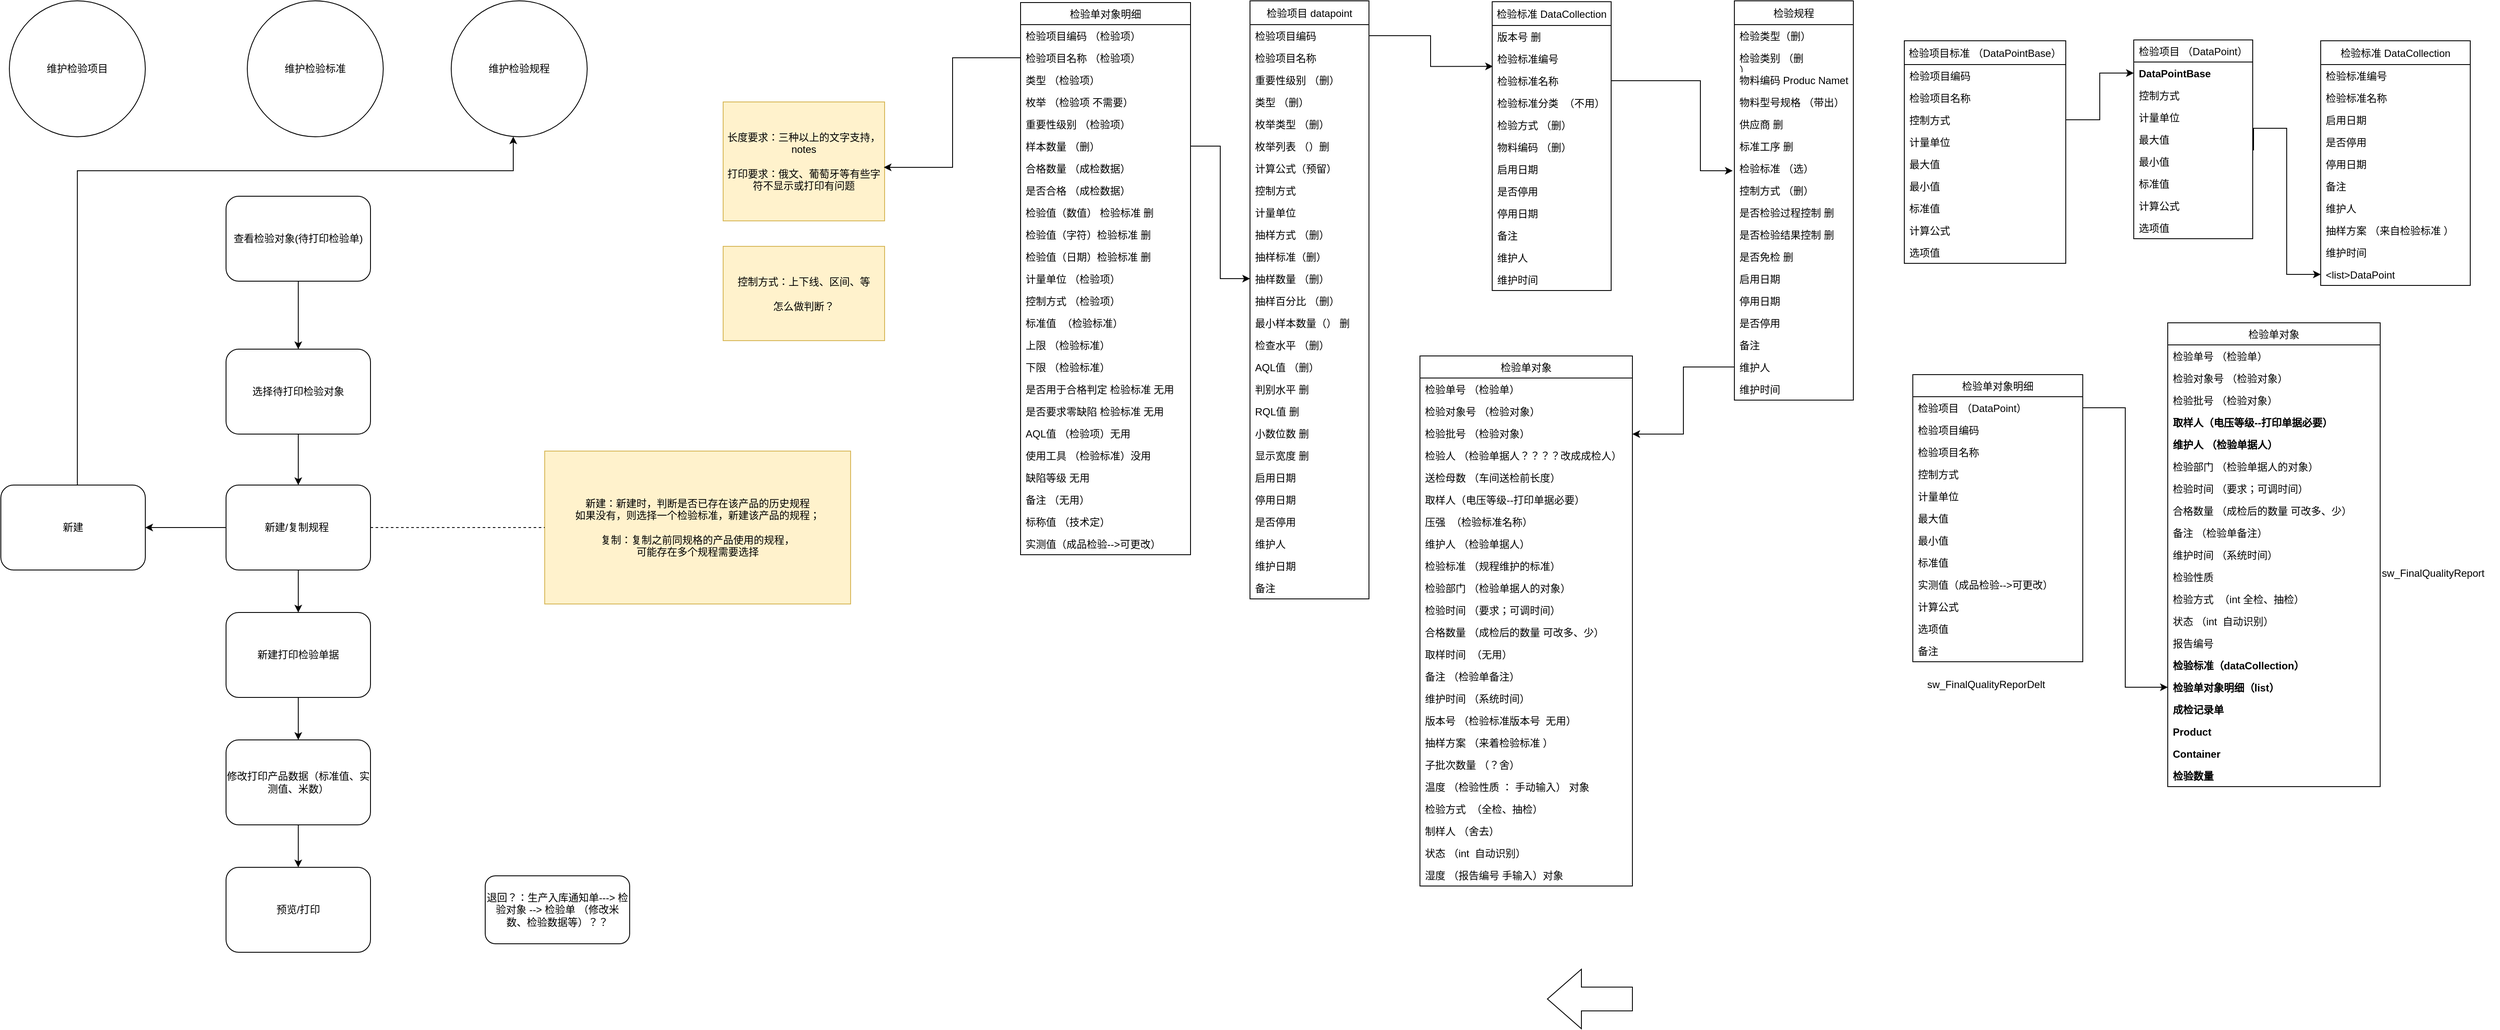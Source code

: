 <mxfile version="12.1.0" type="github" pages="1"><diagram id="yRJw3MfGVrX5ftOfVxAu" name="Page-1"><mxGraphModel dx="1644" dy="776" grid="1" gridSize="10" guides="1" tooltips="1" connect="1" arrows="1" fold="1" page="1" pageScale="1" pageWidth="827" pageHeight="1169" math="0" shadow="0"><root><mxCell id="0"/><mxCell id="1" parent="0"/><mxCell id="pvMwDb80GqinH4Lg2zpV-3" value="检验项目 datapoint" style="swimlane;fontStyle=0;childLayout=stackLayout;horizontal=1;startSize=28;fillColor=none;horizontalStack=0;resizeParent=1;resizeParentMax=0;resizeLast=0;collapsible=1;marginBottom=0;" parent="1" vertex="1"><mxGeometry x="1540" y="40" width="140" height="704" as="geometry"><mxRectangle x="1540" y="40" width="90" height="26" as="alternateBounds"/></mxGeometry></mxCell><mxCell id="pvMwDb80GqinH4Lg2zpV-4" value="检验项目编码" style="text;strokeColor=none;fillColor=none;align=left;verticalAlign=top;spacingLeft=4;spacingRight=4;overflow=hidden;rotatable=0;points=[[0,0.5],[1,0.5]];portConstraint=eastwest;" parent="pvMwDb80GqinH4Lg2zpV-3" vertex="1"><mxGeometry y="28" width="140" height="26" as="geometry"/></mxCell><mxCell id="pvMwDb80GqinH4Lg2zpV-5" value="检验项目名称" style="text;strokeColor=none;fillColor=none;align=left;verticalAlign=top;spacingLeft=4;spacingRight=4;overflow=hidden;rotatable=0;points=[[0,0.5],[1,0.5]];portConstraint=eastwest;" parent="pvMwDb80GqinH4Lg2zpV-3" vertex="1"><mxGeometry y="54" width="140" height="26" as="geometry"/></mxCell><mxCell id="pvMwDb80GqinH4Lg2zpV-6" value="重要性级别 （删）" style="text;strokeColor=none;fillColor=none;align=left;verticalAlign=top;spacingLeft=4;spacingRight=4;overflow=hidden;rotatable=0;points=[[0,0.5],[1,0.5]];portConstraint=eastwest;" parent="pvMwDb80GqinH4Lg2zpV-3" vertex="1"><mxGeometry y="80" width="140" height="26" as="geometry"/></mxCell><mxCell id="pvMwDb80GqinH4Lg2zpV-12" value="类型 （删）" style="text;strokeColor=none;fillColor=none;align=left;verticalAlign=top;spacingLeft=4;spacingRight=4;overflow=hidden;rotatable=0;points=[[0,0.5],[1,0.5]];portConstraint=eastwest;" parent="pvMwDb80GqinH4Lg2zpV-3" vertex="1"><mxGeometry y="106" width="140" height="26" as="geometry"/></mxCell><mxCell id="pvMwDb80GqinH4Lg2zpV-13" value="枚举类型 （删）" style="text;strokeColor=none;fillColor=none;align=left;verticalAlign=top;spacingLeft=4;spacingRight=4;overflow=hidden;rotatable=0;points=[[0,0.5],[1,0.5]];portConstraint=eastwest;" parent="pvMwDb80GqinH4Lg2zpV-3" vertex="1"><mxGeometry y="132" width="140" height="26" as="geometry"/></mxCell><mxCell id="pvMwDb80GqinH4Lg2zpV-14" value="枚举列表 （）删" style="text;strokeColor=none;fillColor=none;align=left;verticalAlign=top;spacingLeft=4;spacingRight=4;overflow=hidden;rotatable=0;points=[[0,0.5],[1,0.5]];portConstraint=eastwest;" parent="pvMwDb80GqinH4Lg2zpV-3" vertex="1"><mxGeometry y="158" width="140" height="26" as="geometry"/></mxCell><mxCell id="pvMwDb80GqinH4Lg2zpV-15" value="计算公式（预留）" style="text;strokeColor=none;fillColor=none;align=left;verticalAlign=top;spacingLeft=4;spacingRight=4;overflow=hidden;rotatable=0;points=[[0,0.5],[1,0.5]];portConstraint=eastwest;" parent="pvMwDb80GqinH4Lg2zpV-3" vertex="1"><mxGeometry y="184" width="140" height="26" as="geometry"/></mxCell><mxCell id="pvMwDb80GqinH4Lg2zpV-16" value="控制方式" style="text;strokeColor=none;fillColor=none;align=left;verticalAlign=top;spacingLeft=4;spacingRight=4;overflow=hidden;rotatable=0;points=[[0,0.5],[1,0.5]];portConstraint=eastwest;" parent="pvMwDb80GqinH4Lg2zpV-3" vertex="1"><mxGeometry y="210" width="140" height="26" as="geometry"/></mxCell><mxCell id="pvMwDb80GqinH4Lg2zpV-17" value="计量单位" style="text;strokeColor=none;fillColor=none;align=left;verticalAlign=top;spacingLeft=4;spacingRight=4;overflow=hidden;rotatable=0;points=[[0,0.5],[1,0.5]];portConstraint=eastwest;" parent="pvMwDb80GqinH4Lg2zpV-3" vertex="1"><mxGeometry y="236" width="140" height="26" as="geometry"/></mxCell><mxCell id="pvMwDb80GqinH4Lg2zpV-85" value="抽样方式 （删）" style="text;strokeColor=none;fillColor=none;align=left;verticalAlign=top;spacingLeft=4;spacingRight=4;overflow=hidden;rotatable=0;points=[[0,0.5],[1,0.5]];portConstraint=eastwest;" parent="pvMwDb80GqinH4Lg2zpV-3" vertex="1"><mxGeometry y="262" width="140" height="26" as="geometry"/></mxCell><mxCell id="pvMwDb80GqinH4Lg2zpV-86" value="抽样标准（删）" style="text;strokeColor=none;fillColor=none;align=left;verticalAlign=top;spacingLeft=4;spacingRight=4;overflow=hidden;rotatable=0;points=[[0,0.5],[1,0.5]];portConstraint=eastwest;" parent="pvMwDb80GqinH4Lg2zpV-3" vertex="1"><mxGeometry y="288" width="140" height="26" as="geometry"/></mxCell><mxCell id="pvMwDb80GqinH4Lg2zpV-87" value="抽样数量 （删）" style="text;strokeColor=none;fillColor=none;align=left;verticalAlign=top;spacingLeft=4;spacingRight=4;overflow=hidden;rotatable=0;points=[[0,0.5],[1,0.5]];portConstraint=eastwest;" parent="pvMwDb80GqinH4Lg2zpV-3" vertex="1"><mxGeometry y="314" width="140" height="26" as="geometry"/></mxCell><mxCell id="pvMwDb80GqinH4Lg2zpV-88" value="抽样百分比 （删）" style="text;strokeColor=none;fillColor=none;align=left;verticalAlign=top;spacingLeft=4;spacingRight=4;overflow=hidden;rotatable=0;points=[[0,0.5],[1,0.5]];portConstraint=eastwest;" parent="pvMwDb80GqinH4Lg2zpV-3" vertex="1"><mxGeometry y="340" width="140" height="26" as="geometry"/></mxCell><mxCell id="pvMwDb80GqinH4Lg2zpV-89" value="最小样本数量（） 删" style="text;strokeColor=none;fillColor=none;align=left;verticalAlign=top;spacingLeft=4;spacingRight=4;overflow=hidden;rotatable=0;points=[[0,0.5],[1,0.5]];portConstraint=eastwest;" parent="pvMwDb80GqinH4Lg2zpV-3" vertex="1"><mxGeometry y="366" width="140" height="26" as="geometry"/></mxCell><mxCell id="pvMwDb80GqinH4Lg2zpV-90" value="检查水平 （删）" style="text;strokeColor=none;fillColor=none;align=left;verticalAlign=top;spacingLeft=4;spacingRight=4;overflow=hidden;rotatable=0;points=[[0,0.5],[1,0.5]];portConstraint=eastwest;" parent="pvMwDb80GqinH4Lg2zpV-3" vertex="1"><mxGeometry y="392" width="140" height="26" as="geometry"/></mxCell><mxCell id="pvMwDb80GqinH4Lg2zpV-91" value="AQL值 （删）" style="text;strokeColor=none;fillColor=none;align=left;verticalAlign=top;spacingLeft=4;spacingRight=4;overflow=hidden;rotatable=0;points=[[0,0.5],[1,0.5]];portConstraint=eastwest;" parent="pvMwDb80GqinH4Lg2zpV-3" vertex="1"><mxGeometry y="418" width="140" height="26" as="geometry"/></mxCell><mxCell id="pvMwDb80GqinH4Lg2zpV-92" value="判别水平 删" style="text;strokeColor=none;fillColor=none;align=left;verticalAlign=top;spacingLeft=4;spacingRight=4;overflow=hidden;rotatable=0;points=[[0,0.5],[1,0.5]];portConstraint=eastwest;" parent="pvMwDb80GqinH4Lg2zpV-3" vertex="1"><mxGeometry y="444" width="140" height="26" as="geometry"/></mxCell><mxCell id="pvMwDb80GqinH4Lg2zpV-93" value="RQL值 删" style="text;strokeColor=none;fillColor=none;align=left;verticalAlign=top;spacingLeft=4;spacingRight=4;overflow=hidden;rotatable=0;points=[[0,0.5],[1,0.5]];portConstraint=eastwest;" parent="pvMwDb80GqinH4Lg2zpV-3" vertex="1"><mxGeometry y="470" width="140" height="26" as="geometry"/></mxCell><mxCell id="pvMwDb80GqinH4Lg2zpV-94" value="小数位数 删" style="text;strokeColor=none;fillColor=none;align=left;verticalAlign=top;spacingLeft=4;spacingRight=4;overflow=hidden;rotatable=0;points=[[0,0.5],[1,0.5]];portConstraint=eastwest;" parent="pvMwDb80GqinH4Lg2zpV-3" vertex="1"><mxGeometry y="496" width="140" height="26" as="geometry"/></mxCell><mxCell id="pvMwDb80GqinH4Lg2zpV-95" value="显示宽度 删" style="text;strokeColor=none;fillColor=none;align=left;verticalAlign=top;spacingLeft=4;spacingRight=4;overflow=hidden;rotatable=0;points=[[0,0.5],[1,0.5]];portConstraint=eastwest;" parent="pvMwDb80GqinH4Lg2zpV-3" vertex="1"><mxGeometry y="522" width="140" height="26" as="geometry"/></mxCell><mxCell id="pvMwDb80GqinH4Lg2zpV-96" value="启用日期" style="text;strokeColor=none;fillColor=none;align=left;verticalAlign=top;spacingLeft=4;spacingRight=4;overflow=hidden;rotatable=0;points=[[0,0.5],[1,0.5]];portConstraint=eastwest;" parent="pvMwDb80GqinH4Lg2zpV-3" vertex="1"><mxGeometry y="548" width="140" height="26" as="geometry"/></mxCell><mxCell id="pvMwDb80GqinH4Lg2zpV-97" value="停用日期" style="text;strokeColor=none;fillColor=none;align=left;verticalAlign=top;spacingLeft=4;spacingRight=4;overflow=hidden;rotatable=0;points=[[0,0.5],[1,0.5]];portConstraint=eastwest;" parent="pvMwDb80GqinH4Lg2zpV-3" vertex="1"><mxGeometry y="574" width="140" height="26" as="geometry"/></mxCell><mxCell id="pvMwDb80GqinH4Lg2zpV-98" value="是否停用" style="text;strokeColor=none;fillColor=none;align=left;verticalAlign=top;spacingLeft=4;spacingRight=4;overflow=hidden;rotatable=0;points=[[0,0.5],[1,0.5]];portConstraint=eastwest;" parent="pvMwDb80GqinH4Lg2zpV-3" vertex="1"><mxGeometry y="600" width="140" height="26" as="geometry"/></mxCell><mxCell id="pvMwDb80GqinH4Lg2zpV-99" value="维护人" style="text;strokeColor=none;fillColor=none;align=left;verticalAlign=top;spacingLeft=4;spacingRight=4;overflow=hidden;rotatable=0;points=[[0,0.5],[1,0.5]];portConstraint=eastwest;" parent="pvMwDb80GqinH4Lg2zpV-3" vertex="1"><mxGeometry y="626" width="140" height="26" as="geometry"/></mxCell><mxCell id="pvMwDb80GqinH4Lg2zpV-100" value="维护日期" style="text;strokeColor=none;fillColor=none;align=left;verticalAlign=top;spacingLeft=4;spacingRight=4;overflow=hidden;rotatable=0;points=[[0,0.5],[1,0.5]];portConstraint=eastwest;" parent="pvMwDb80GqinH4Lg2zpV-3" vertex="1"><mxGeometry y="652" width="140" height="26" as="geometry"/></mxCell><mxCell id="pvMwDb80GqinH4Lg2zpV-101" value="备注" style="text;strokeColor=none;fillColor=none;align=left;verticalAlign=top;spacingLeft=4;spacingRight=4;overflow=hidden;rotatable=0;points=[[0,0.5],[1,0.5]];portConstraint=eastwest;" parent="pvMwDb80GqinH4Lg2zpV-3" vertex="1"><mxGeometry y="678" width="140" height="26" as="geometry"/></mxCell><mxCell id="NYGYwTDS8O_oadzmm9lU-1" value="维护检验项目" style="ellipse;whiteSpace=wrap;html=1;aspect=fixed;" parent="1" vertex="1"><mxGeometry x="80" y="40" width="160" height="160" as="geometry"/></mxCell><mxCell id="NYGYwTDS8O_oadzmm9lU-2" value="维护检验标准" style="ellipse;whiteSpace=wrap;html=1;aspect=fixed;" parent="1" vertex="1"><mxGeometry x="360" y="40" width="160" height="160" as="geometry"/></mxCell><mxCell id="NYGYwTDS8O_oadzmm9lU-3" value="维护检验规程" style="ellipse;whiteSpace=wrap;html=1;aspect=fixed;" parent="1" vertex="1"><mxGeometry x="600" y="40" width="160" height="160" as="geometry"/></mxCell><mxCell id="NYGYwTDS8O_oadzmm9lU-7" style="edgeStyle=orthogonalEdgeStyle;rounded=0;orthogonalLoop=1;jettySize=auto;html=1;exitX=0.5;exitY=1;exitDx=0;exitDy=0;" parent="1" source="NYGYwTDS8O_oadzmm9lU-4" target="NYGYwTDS8O_oadzmm9lU-6" edge="1"><mxGeometry relative="1" as="geometry"/></mxCell><mxCell id="NYGYwTDS8O_oadzmm9lU-4" value="查看检验对象(待打印检验单)" style="rounded=1;whiteSpace=wrap;html=1;" parent="1" vertex="1"><mxGeometry x="335" y="270" width="170" height="100" as="geometry"/></mxCell><mxCell id="NYGYwTDS8O_oadzmm9lU-9" style="edgeStyle=orthogonalEdgeStyle;rounded=0;orthogonalLoop=1;jettySize=auto;html=1;exitX=0.5;exitY=1;exitDx=0;exitDy=0;" parent="1" source="NYGYwTDS8O_oadzmm9lU-6" target="NYGYwTDS8O_oadzmm9lU-8" edge="1"><mxGeometry relative="1" as="geometry"/></mxCell><mxCell id="NYGYwTDS8O_oadzmm9lU-6" value="选择待打印检验对象" style="rounded=1;whiteSpace=wrap;html=1;" parent="1" vertex="1"><mxGeometry x="335" y="450" width="170" height="100" as="geometry"/></mxCell><mxCell id="NYGYwTDS8O_oadzmm9lU-18" style="edgeStyle=orthogonalEdgeStyle;rounded=0;orthogonalLoop=1;jettySize=auto;html=1;exitX=0.5;exitY=1;exitDx=0;exitDy=0;" parent="1" source="NYGYwTDS8O_oadzmm9lU-8" target="NYGYwTDS8O_oadzmm9lU-15" edge="1"><mxGeometry relative="1" as="geometry"/></mxCell><mxCell id="NYGYwTDS8O_oadzmm9lU-22" style="edgeStyle=orthogonalEdgeStyle;rounded=0;orthogonalLoop=1;jettySize=auto;html=1;exitX=0;exitY=0.5;exitDx=0;exitDy=0;entryX=1;entryY=0.5;entryDx=0;entryDy=0;" parent="1" source="NYGYwTDS8O_oadzmm9lU-8" target="NYGYwTDS8O_oadzmm9lU-21" edge="1"><mxGeometry relative="1" as="geometry"/></mxCell><mxCell id="NYGYwTDS8O_oadzmm9lU-8" value="新建/复制规程&amp;nbsp;" style="rounded=1;whiteSpace=wrap;html=1;" parent="1" vertex="1"><mxGeometry x="335" y="610" width="170" height="100" as="geometry"/></mxCell><mxCell id="NYGYwTDS8O_oadzmm9lU-11" value="新建：新建时，判断是否已存在该产品的历史规程&lt;br&gt;如果没有，则选择一个检验标准，新建该产品的规程；&lt;br&gt;&lt;br&gt;复制：复制之前同规格的产品使用的规程，&lt;br&gt;可能存在多个规程需要选择" style="rounded=0;whiteSpace=wrap;html=1;fillColor=#fff2cc;strokeColor=#d6b656;" parent="1" vertex="1"><mxGeometry x="710" y="570" width="360" height="180" as="geometry"/></mxCell><mxCell id="NYGYwTDS8O_oadzmm9lU-14" value="" style="endArrow=none;dashed=1;html=1;exitX=1;exitY=0.5;exitDx=0;exitDy=0;" parent="1" source="NYGYwTDS8O_oadzmm9lU-8" target="NYGYwTDS8O_oadzmm9lU-11" edge="1"><mxGeometry width="50" height="50" relative="1" as="geometry"><mxPoint x="530" y="700" as="sourcePoint"/><mxPoint x="580" y="650" as="targetPoint"/></mxGeometry></mxCell><mxCell id="pvMwDb80GqinH4Lg2zpV-21" style="edgeStyle=orthogonalEdgeStyle;rounded=0;orthogonalLoop=1;jettySize=auto;html=1;exitX=0.5;exitY=1;exitDx=0;exitDy=0;entryX=0.5;entryY=0;entryDx=0;entryDy=0;" parent="1" source="NYGYwTDS8O_oadzmm9lU-15" target="pvMwDb80GqinH4Lg2zpV-18" edge="1"><mxGeometry relative="1" as="geometry"/></mxCell><mxCell id="NYGYwTDS8O_oadzmm9lU-15" value="新建打印检验单据" style="rounded=1;whiteSpace=wrap;html=1;" parent="1" vertex="1"><mxGeometry x="335" y="760" width="170" height="100" as="geometry"/></mxCell><mxCell id="NYGYwTDS8O_oadzmm9lU-19" value="预览/打印" style="rounded=1;whiteSpace=wrap;html=1;" parent="1" vertex="1"><mxGeometry x="335" y="1060" width="170" height="100" as="geometry"/></mxCell><mxCell id="NYGYwTDS8O_oadzmm9lU-23" style="edgeStyle=orthogonalEdgeStyle;rounded=0;orthogonalLoop=1;jettySize=auto;html=1;exitX=0.5;exitY=0;exitDx=0;exitDy=0;" parent="1" source="NYGYwTDS8O_oadzmm9lU-21" target="NYGYwTDS8O_oadzmm9lU-3" edge="1"><mxGeometry relative="1" as="geometry"><Array as="points"><mxPoint x="160" y="610"/><mxPoint x="160" y="240"/><mxPoint x="673" y="240"/></Array></mxGeometry></mxCell><mxCell id="NYGYwTDS8O_oadzmm9lU-21" value="新建" style="rounded=1;whiteSpace=wrap;html=1;" parent="1" vertex="1"><mxGeometry x="70" y="610" width="170" height="100" as="geometry"/></mxCell><mxCell id="pvMwDb80GqinH4Lg2zpV-22" style="edgeStyle=orthogonalEdgeStyle;rounded=0;orthogonalLoop=1;jettySize=auto;html=1;exitX=0.5;exitY=1;exitDx=0;exitDy=0;entryX=0.5;entryY=0;entryDx=0;entryDy=0;" parent="1" source="pvMwDb80GqinH4Lg2zpV-18" target="NYGYwTDS8O_oadzmm9lU-19" edge="1"><mxGeometry relative="1" as="geometry"/></mxCell><mxCell id="pvMwDb80GqinH4Lg2zpV-18" value="修改打印产品数据（标准值、实测值、米数）" style="rounded=1;whiteSpace=wrap;html=1;" parent="1" vertex="1"><mxGeometry x="335" y="910" width="170" height="100" as="geometry"/></mxCell><mxCell id="pvMwDb80GqinH4Lg2zpV-60" value="检验单对象" style="swimlane;fontStyle=0;childLayout=stackLayout;horizontal=1;startSize=26;fillColor=none;horizontalStack=0;resizeParent=1;resizeParentMax=0;resizeLast=0;collapsible=1;marginBottom=0;" parent="1" vertex="1"><mxGeometry x="1740" y="458" width="250" height="624" as="geometry"><mxRectangle x="1250" y="41" width="90" height="26" as="alternateBounds"/></mxGeometry></mxCell><mxCell id="pvMwDb80GqinH4Lg2zpV-61" value="检验单号 （检验单）  " style="text;strokeColor=none;fillColor=none;align=left;verticalAlign=top;spacingLeft=4;spacingRight=4;overflow=hidden;rotatable=0;points=[[0,0.5],[1,0.5]];portConstraint=eastwest;" parent="pvMwDb80GqinH4Lg2zpV-60" vertex="1"><mxGeometry y="26" width="250" height="26" as="geometry"/></mxCell><mxCell id="pvMwDb80GqinH4Lg2zpV-62" value="检验对象号 （检验对象）" style="text;strokeColor=none;fillColor=none;align=left;verticalAlign=top;spacingLeft=4;spacingRight=4;overflow=hidden;rotatable=0;points=[[0,0.5],[1,0.5]];portConstraint=eastwest;" parent="pvMwDb80GqinH4Lg2zpV-60" vertex="1"><mxGeometry y="52" width="250" height="26" as="geometry"/></mxCell><mxCell id="pvMwDb80GqinH4Lg2zpV-63" value="检验批号 （检验对象）" style="text;strokeColor=none;fillColor=none;align=left;verticalAlign=top;spacingLeft=4;spacingRight=4;overflow=hidden;rotatable=0;points=[[0,0.5],[1,0.5]];portConstraint=eastwest;" parent="pvMwDb80GqinH4Lg2zpV-60" vertex="1"><mxGeometry y="78" width="250" height="26" as="geometry"/></mxCell><mxCell id="pvMwDb80GqinH4Lg2zpV-64" value="检验人 （检验单据人？？？？改成成检人）" style="text;strokeColor=none;fillColor=none;align=left;verticalAlign=top;spacingLeft=4;spacingRight=4;overflow=hidden;rotatable=0;points=[[0,0.5],[1,0.5]];portConstraint=eastwest;" parent="pvMwDb80GqinH4Lg2zpV-60" vertex="1"><mxGeometry y="104" width="250" height="26" as="geometry"/></mxCell><mxCell id="pvMwDb80GqinH4Lg2zpV-65" value="送检母数 （车间送检前长度）" style="text;strokeColor=none;fillColor=none;align=left;verticalAlign=top;spacingLeft=4;spacingRight=4;overflow=hidden;rotatable=0;points=[[0,0.5],[1,0.5]];portConstraint=eastwest;" parent="pvMwDb80GqinH4Lg2zpV-60" vertex="1"><mxGeometry y="130" width="250" height="26" as="geometry"/></mxCell><mxCell id="pvMwDb80GqinH4Lg2zpV-66" value="取样人（电压等级--打印单据必要）" style="text;strokeColor=none;fillColor=none;align=left;verticalAlign=top;spacingLeft=4;spacingRight=4;overflow=hidden;rotatable=0;points=[[0,0.5],[1,0.5]];portConstraint=eastwest;" parent="pvMwDb80GqinH4Lg2zpV-60" vertex="1"><mxGeometry y="156" width="250" height="26" as="geometry"/></mxCell><mxCell id="pvMwDb80GqinH4Lg2zpV-67" value="压强  （检验标准名称）" style="text;strokeColor=none;fillColor=none;align=left;verticalAlign=top;spacingLeft=4;spacingRight=4;overflow=hidden;rotatable=0;points=[[0,0.5],[1,0.5]];portConstraint=eastwest;" parent="pvMwDb80GqinH4Lg2zpV-60" vertex="1"><mxGeometry y="182" width="250" height="26" as="geometry"/></mxCell><mxCell id="pvMwDb80GqinH4Lg2zpV-68" value="维护人 （检验单据人）" style="text;strokeColor=none;fillColor=none;align=left;verticalAlign=top;spacingLeft=4;spacingRight=4;overflow=hidden;rotatable=0;points=[[0,0.5],[1,0.5]];portConstraint=eastwest;" parent="pvMwDb80GqinH4Lg2zpV-60" vertex="1"><mxGeometry y="208" width="250" height="26" as="geometry"/></mxCell><mxCell id="pvMwDb80GqinH4Lg2zpV-69" value="检验标准 （规程维护的标准） " style="text;strokeColor=none;fillColor=none;align=left;verticalAlign=top;spacingLeft=4;spacingRight=4;overflow=hidden;rotatable=0;points=[[0,0.5],[1,0.5]];portConstraint=eastwest;" parent="pvMwDb80GqinH4Lg2zpV-60" vertex="1"><mxGeometry y="234" width="250" height="26" as="geometry"/></mxCell><mxCell id="pvMwDb80GqinH4Lg2zpV-70" value="检验部门 （检验单据人的对象）" style="text;strokeColor=none;fillColor=none;align=left;verticalAlign=top;spacingLeft=4;spacingRight=4;overflow=hidden;rotatable=0;points=[[0,0.5],[1,0.5]];portConstraint=eastwest;" parent="pvMwDb80GqinH4Lg2zpV-60" vertex="1"><mxGeometry y="260" width="250" height="26" as="geometry"/></mxCell><mxCell id="pvMwDb80GqinH4Lg2zpV-71" value="检验时间 （要求；可调时间）" style="text;strokeColor=none;fillColor=none;align=left;verticalAlign=top;spacingLeft=4;spacingRight=4;overflow=hidden;rotatable=0;points=[[0,0.5],[1,0.5]];portConstraint=eastwest;" parent="pvMwDb80GqinH4Lg2zpV-60" vertex="1"><mxGeometry y="286" width="250" height="26" as="geometry"/></mxCell><mxCell id="pvMwDb80GqinH4Lg2zpV-72" value="合格数量 （成检后的数量 可改多、少）" style="text;strokeColor=none;fillColor=none;align=left;verticalAlign=top;spacingLeft=4;spacingRight=4;overflow=hidden;rotatable=0;points=[[0,0.5],[1,0.5]];portConstraint=eastwest;" parent="pvMwDb80GqinH4Lg2zpV-60" vertex="1"><mxGeometry y="312" width="250" height="26" as="geometry"/></mxCell><mxCell id="pvMwDb80GqinH4Lg2zpV-73" value="取样时间  （无用）" style="text;strokeColor=none;fillColor=none;align=left;verticalAlign=top;spacingLeft=4;spacingRight=4;overflow=hidden;rotatable=0;points=[[0,0.5],[1,0.5]];portConstraint=eastwest;" parent="pvMwDb80GqinH4Lg2zpV-60" vertex="1"><mxGeometry y="338" width="250" height="26" as="geometry"/></mxCell><mxCell id="pvMwDb80GqinH4Lg2zpV-74" value="备注 （检验单备注）" style="text;strokeColor=none;fillColor=none;align=left;verticalAlign=top;spacingLeft=4;spacingRight=4;overflow=hidden;rotatable=0;points=[[0,0.5],[1,0.5]];portConstraint=eastwest;" parent="pvMwDb80GqinH4Lg2zpV-60" vertex="1"><mxGeometry y="364" width="250" height="26" as="geometry"/></mxCell><mxCell id="pvMwDb80GqinH4Lg2zpV-75" value="维护时间 （系统时间）" style="text;strokeColor=none;fillColor=none;align=left;verticalAlign=top;spacingLeft=4;spacingRight=4;overflow=hidden;rotatable=0;points=[[0,0.5],[1,0.5]];portConstraint=eastwest;" parent="pvMwDb80GqinH4Lg2zpV-60" vertex="1"><mxGeometry y="390" width="250" height="26" as="geometry"/></mxCell><mxCell id="pvMwDb80GqinH4Lg2zpV-76" value="版本号 （检验标准版本号  无用）" style="text;strokeColor=none;fillColor=none;align=left;verticalAlign=top;spacingLeft=4;spacingRight=4;overflow=hidden;rotatable=0;points=[[0,0.5],[1,0.5]];portConstraint=eastwest;" parent="pvMwDb80GqinH4Lg2zpV-60" vertex="1"><mxGeometry y="416" width="250" height="26" as="geometry"/></mxCell><mxCell id="pvMwDb80GqinH4Lg2zpV-77" value="抽样方案 （来着检验标准 ）" style="text;strokeColor=none;fillColor=none;align=left;verticalAlign=top;spacingLeft=4;spacingRight=4;overflow=hidden;rotatable=0;points=[[0,0.5],[1,0.5]];portConstraint=eastwest;" parent="pvMwDb80GqinH4Lg2zpV-60" vertex="1"><mxGeometry y="442" width="250" height="26" as="geometry"/></mxCell><mxCell id="pvMwDb80GqinH4Lg2zpV-78" value="子批次数量 （？舍）" style="text;strokeColor=none;fillColor=none;align=left;verticalAlign=top;spacingLeft=4;spacingRight=4;overflow=hidden;rotatable=0;points=[[0,0.5],[1,0.5]];portConstraint=eastwest;" parent="pvMwDb80GqinH4Lg2zpV-60" vertex="1"><mxGeometry y="468" width="250" height="26" as="geometry"/></mxCell><mxCell id="pvMwDb80GqinH4Lg2zpV-79" value="温度 （检验性质 ： 手动输入） 对象" style="text;strokeColor=none;fillColor=none;align=left;verticalAlign=top;spacingLeft=4;spacingRight=4;overflow=hidden;rotatable=0;points=[[0,0.5],[1,0.5]];portConstraint=eastwest;" parent="pvMwDb80GqinH4Lg2zpV-60" vertex="1"><mxGeometry y="494" width="250" height="26" as="geometry"/></mxCell><mxCell id="pvMwDb80GqinH4Lg2zpV-80" value="检验方式  （全检、抽检）" style="text;strokeColor=none;fillColor=none;align=left;verticalAlign=top;spacingLeft=4;spacingRight=4;overflow=hidden;rotatable=0;points=[[0,0.5],[1,0.5]];portConstraint=eastwest;" parent="pvMwDb80GqinH4Lg2zpV-60" vertex="1"><mxGeometry y="520" width="250" height="26" as="geometry"/></mxCell><mxCell id="pvMwDb80GqinH4Lg2zpV-81" value="制样人 （舍去）" style="text;strokeColor=none;fillColor=none;align=left;verticalAlign=top;spacingLeft=4;spacingRight=4;overflow=hidden;rotatable=0;points=[[0,0.5],[1,0.5]];portConstraint=eastwest;" parent="pvMwDb80GqinH4Lg2zpV-60" vertex="1"><mxGeometry y="546" width="250" height="26" as="geometry"/></mxCell><mxCell id="pvMwDb80GqinH4Lg2zpV-82" value="状态 （int  自动识别）" style="text;strokeColor=none;fillColor=none;align=left;verticalAlign=top;spacingLeft=4;spacingRight=4;overflow=hidden;rotatable=0;points=[[0,0.5],[1,0.5]];portConstraint=eastwest;" parent="pvMwDb80GqinH4Lg2zpV-60" vertex="1"><mxGeometry y="572" width="250" height="26" as="geometry"/></mxCell><mxCell id="pvMwDb80GqinH4Lg2zpV-83" value="湿度 （报告编号 手输入）对象" style="text;strokeColor=none;fillColor=none;align=left;verticalAlign=top;spacingLeft=4;spacingRight=4;overflow=hidden;rotatable=0;points=[[0,0.5],[1,0.5]];portConstraint=eastwest;" parent="pvMwDb80GqinH4Lg2zpV-60" vertex="1"><mxGeometry y="598" width="250" height="26" as="geometry"/></mxCell><mxCell id="pvMwDb80GqinH4Lg2zpV-102" value="检验规程" style="swimlane;fontStyle=0;childLayout=stackLayout;horizontal=1;startSize=28;fillColor=none;horizontalStack=0;resizeParent=1;resizeParentMax=0;resizeLast=0;collapsible=1;marginBottom=0;" parent="1" vertex="1"><mxGeometry x="2110" y="40" width="140" height="470" as="geometry"><mxRectangle x="2110" y="40" width="90" height="26" as="alternateBounds"/></mxGeometry></mxCell><mxCell id="pvMwDb80GqinH4Lg2zpV-103" value="检验类型（删）" style="text;strokeColor=none;fillColor=none;align=left;verticalAlign=top;spacingLeft=4;spacingRight=4;overflow=hidden;rotatable=0;points=[[0,0.5],[1,0.5]];portConstraint=eastwest;" parent="pvMwDb80GqinH4Lg2zpV-102" vertex="1"><mxGeometry y="28" width="140" height="26" as="geometry"/></mxCell><mxCell id="pvMwDb80GqinH4Lg2zpV-104" value="检验类别 （删&#10;）" style="text;strokeColor=none;fillColor=none;align=left;verticalAlign=top;spacingLeft=4;spacingRight=4;overflow=hidden;rotatable=0;points=[[0,0.5],[1,0.5]];portConstraint=eastwest;" parent="pvMwDb80GqinH4Lg2zpV-102" vertex="1"><mxGeometry y="54" width="140" height="26" as="geometry"/></mxCell><mxCell id="pvMwDb80GqinH4Lg2zpV-105" value="物料编码 Produc Namet" style="text;strokeColor=none;fillColor=none;align=left;verticalAlign=top;spacingLeft=4;spacingRight=4;overflow=hidden;rotatable=0;points=[[0,0.5],[1,0.5]];portConstraint=eastwest;" parent="pvMwDb80GqinH4Lg2zpV-102" vertex="1"><mxGeometry y="80" width="140" height="26" as="geometry"/></mxCell><mxCell id="pvMwDb80GqinH4Lg2zpV-106" value="物料型号规格 （带出）" style="text;strokeColor=none;fillColor=none;align=left;verticalAlign=top;spacingLeft=4;spacingRight=4;overflow=hidden;rotatable=0;points=[[0,0.5],[1,0.5]];portConstraint=eastwest;" parent="pvMwDb80GqinH4Lg2zpV-102" vertex="1"><mxGeometry y="106" width="140" height="26" as="geometry"/></mxCell><mxCell id="pvMwDb80GqinH4Lg2zpV-107" value="供应商 删" style="text;strokeColor=none;fillColor=none;align=left;verticalAlign=top;spacingLeft=4;spacingRight=4;overflow=hidden;rotatable=0;points=[[0,0.5],[1,0.5]];portConstraint=eastwest;" parent="pvMwDb80GqinH4Lg2zpV-102" vertex="1"><mxGeometry y="132" width="140" height="26" as="geometry"/></mxCell><mxCell id="pvMwDb80GqinH4Lg2zpV-108" value="标准工序 删" style="text;strokeColor=none;fillColor=none;align=left;verticalAlign=top;spacingLeft=4;spacingRight=4;overflow=hidden;rotatable=0;points=[[0,0.5],[1,0.5]];portConstraint=eastwest;" parent="pvMwDb80GqinH4Lg2zpV-102" vertex="1"><mxGeometry y="158" width="140" height="26" as="geometry"/></mxCell><mxCell id="pvMwDb80GqinH4Lg2zpV-109" value="检验标准 （选）" style="text;strokeColor=none;fillColor=none;align=left;verticalAlign=top;spacingLeft=4;spacingRight=4;overflow=hidden;rotatable=0;points=[[0,0.5],[1,0.5]];portConstraint=eastwest;" parent="pvMwDb80GqinH4Lg2zpV-102" vertex="1"><mxGeometry y="184" width="140" height="26" as="geometry"/></mxCell><mxCell id="pvMwDb80GqinH4Lg2zpV-110" value="控制方式 （删）" style="text;strokeColor=none;fillColor=none;align=left;verticalAlign=top;spacingLeft=4;spacingRight=4;overflow=hidden;rotatable=0;points=[[0,0.5],[1,0.5]];portConstraint=eastwest;" parent="pvMwDb80GqinH4Lg2zpV-102" vertex="1"><mxGeometry y="210" width="140" height="26" as="geometry"/></mxCell><mxCell id="pvMwDb80GqinH4Lg2zpV-111" value="是否检验过程控制 删" style="text;strokeColor=none;fillColor=none;align=left;verticalAlign=top;spacingLeft=4;spacingRight=4;overflow=hidden;rotatable=0;points=[[0,0.5],[1,0.5]];portConstraint=eastwest;" parent="pvMwDb80GqinH4Lg2zpV-102" vertex="1"><mxGeometry y="236" width="140" height="26" as="geometry"/></mxCell><mxCell id="pvMwDb80GqinH4Lg2zpV-112" value="是否检验结果控制 删" style="text;strokeColor=none;fillColor=none;align=left;verticalAlign=top;spacingLeft=4;spacingRight=4;overflow=hidden;rotatable=0;points=[[0,0.5],[1,0.5]];portConstraint=eastwest;" parent="pvMwDb80GqinH4Lg2zpV-102" vertex="1"><mxGeometry y="262" width="140" height="26" as="geometry"/></mxCell><mxCell id="pvMwDb80GqinH4Lg2zpV-113" value="是否免检 删" style="text;strokeColor=none;fillColor=none;align=left;verticalAlign=top;spacingLeft=4;spacingRight=4;overflow=hidden;rotatable=0;points=[[0,0.5],[1,0.5]];portConstraint=eastwest;" parent="pvMwDb80GqinH4Lg2zpV-102" vertex="1"><mxGeometry y="288" width="140" height="26" as="geometry"/></mxCell><mxCell id="pvMwDb80GqinH4Lg2zpV-114" value="启用日期" style="text;strokeColor=none;fillColor=none;align=left;verticalAlign=top;spacingLeft=4;spacingRight=4;overflow=hidden;rotatable=0;points=[[0,0.5],[1,0.5]];portConstraint=eastwest;" parent="pvMwDb80GqinH4Lg2zpV-102" vertex="1"><mxGeometry y="314" width="140" height="26" as="geometry"/></mxCell><mxCell id="pvMwDb80GqinH4Lg2zpV-115" value="停用日期" style="text;strokeColor=none;fillColor=none;align=left;verticalAlign=top;spacingLeft=4;spacingRight=4;overflow=hidden;rotatable=0;points=[[0,0.5],[1,0.5]];portConstraint=eastwest;" parent="pvMwDb80GqinH4Lg2zpV-102" vertex="1"><mxGeometry y="340" width="140" height="26" as="geometry"/></mxCell><mxCell id="pvMwDb80GqinH4Lg2zpV-116" value="是否停用" style="text;strokeColor=none;fillColor=none;align=left;verticalAlign=top;spacingLeft=4;spacingRight=4;overflow=hidden;rotatable=0;points=[[0,0.5],[1,0.5]];portConstraint=eastwest;" parent="pvMwDb80GqinH4Lg2zpV-102" vertex="1"><mxGeometry y="366" width="140" height="26" as="geometry"/></mxCell><mxCell id="pvMwDb80GqinH4Lg2zpV-117" value="备注" style="text;strokeColor=none;fillColor=none;align=left;verticalAlign=top;spacingLeft=4;spacingRight=4;overflow=hidden;rotatable=0;points=[[0,0.5],[1,0.5]];portConstraint=eastwest;" parent="pvMwDb80GqinH4Lg2zpV-102" vertex="1"><mxGeometry y="392" width="140" height="26" as="geometry"/></mxCell><mxCell id="pvMwDb80GqinH4Lg2zpV-118" value="维护人" style="text;strokeColor=none;fillColor=none;align=left;verticalAlign=top;spacingLeft=4;spacingRight=4;overflow=hidden;rotatable=0;points=[[0,0.5],[1,0.5]];portConstraint=eastwest;" parent="pvMwDb80GqinH4Lg2zpV-102" vertex="1"><mxGeometry y="418" width="140" height="26" as="geometry"/></mxCell><mxCell id="pvMwDb80GqinH4Lg2zpV-119" value="维护时间" style="text;strokeColor=none;fillColor=none;align=left;verticalAlign=top;spacingLeft=4;spacingRight=4;overflow=hidden;rotatable=0;points=[[0,0.5],[1,0.5]];portConstraint=eastwest;" parent="pvMwDb80GqinH4Lg2zpV-102" vertex="1"><mxGeometry y="444" width="140" height="26" as="geometry"/></mxCell><mxCell id="pvMwDb80GqinH4Lg2zpV-129" value="检验标准 DataCollection" style="swimlane;fontStyle=0;childLayout=stackLayout;horizontal=1;startSize=28;fillColor=none;horizontalStack=0;resizeParent=1;resizeParentMax=0;resizeLast=0;collapsible=1;marginBottom=0;" parent="1" vertex="1"><mxGeometry x="1825" y="41" width="140" height="340" as="geometry"><mxRectangle x="1825" y="41" width="90" height="26" as="alternateBounds"/></mxGeometry></mxCell><mxCell id="pvMwDb80GqinH4Lg2zpV-130" value="版本号 删" style="text;strokeColor=none;fillColor=none;align=left;verticalAlign=top;spacingLeft=4;spacingRight=4;overflow=hidden;rotatable=0;points=[[0,0.5],[1,0.5]];portConstraint=eastwest;" parent="pvMwDb80GqinH4Lg2zpV-129" vertex="1"><mxGeometry y="28" width="140" height="26" as="geometry"/></mxCell><mxCell id="pvMwDb80GqinH4Lg2zpV-131" value="检验标准编号" style="text;strokeColor=none;fillColor=none;align=left;verticalAlign=top;spacingLeft=4;spacingRight=4;overflow=hidden;rotatable=0;points=[[0,0.5],[1,0.5]];portConstraint=eastwest;" parent="pvMwDb80GqinH4Lg2zpV-129" vertex="1"><mxGeometry y="54" width="140" height="26" as="geometry"/></mxCell><mxCell id="pvMwDb80GqinH4Lg2zpV-132" value="检验标准名称" style="text;strokeColor=none;fillColor=none;align=left;verticalAlign=top;spacingLeft=4;spacingRight=4;overflow=hidden;rotatable=0;points=[[0,0.5],[1,0.5]];portConstraint=eastwest;" parent="pvMwDb80GqinH4Lg2zpV-129" vertex="1"><mxGeometry y="80" width="140" height="26" as="geometry"/></mxCell><mxCell id="pvMwDb80GqinH4Lg2zpV-133" value="检验标准分类  （不用）" style="text;strokeColor=none;fillColor=none;align=left;verticalAlign=top;spacingLeft=4;spacingRight=4;overflow=hidden;rotatable=0;points=[[0,0.5],[1,0.5]];portConstraint=eastwest;" parent="pvMwDb80GqinH4Lg2zpV-129" vertex="1"><mxGeometry y="106" width="140" height="26" as="geometry"/></mxCell><mxCell id="pvMwDb80GqinH4Lg2zpV-134" value="检验方式 （删）" style="text;strokeColor=none;fillColor=none;align=left;verticalAlign=top;spacingLeft=4;spacingRight=4;overflow=hidden;rotatable=0;points=[[0,0.5],[1,0.5]];portConstraint=eastwest;" parent="pvMwDb80GqinH4Lg2zpV-129" vertex="1"><mxGeometry y="132" width="140" height="26" as="geometry"/></mxCell><mxCell id="pvMwDb80GqinH4Lg2zpV-135" value="物料编码 （删）" style="text;strokeColor=none;fillColor=none;align=left;verticalAlign=top;spacingLeft=4;spacingRight=4;overflow=hidden;rotatable=0;points=[[0,0.5],[1,0.5]];portConstraint=eastwest;" parent="pvMwDb80GqinH4Lg2zpV-129" vertex="1"><mxGeometry y="158" width="140" height="26" as="geometry"/></mxCell><mxCell id="pvMwDb80GqinH4Lg2zpV-136" value="启用日期" style="text;strokeColor=none;fillColor=none;align=left;verticalAlign=top;spacingLeft=4;spacingRight=4;overflow=hidden;rotatable=0;points=[[0,0.5],[1,0.5]];portConstraint=eastwest;" parent="pvMwDb80GqinH4Lg2zpV-129" vertex="1"><mxGeometry y="184" width="140" height="26" as="geometry"/></mxCell><mxCell id="pvMwDb80GqinH4Lg2zpV-143" value="是否停用" style="text;strokeColor=none;fillColor=none;align=left;verticalAlign=top;spacingLeft=4;spacingRight=4;overflow=hidden;rotatable=0;points=[[0,0.5],[1,0.5]];portConstraint=eastwest;" parent="pvMwDb80GqinH4Lg2zpV-129" vertex="1"><mxGeometry y="210" width="140" height="26" as="geometry"/></mxCell><mxCell id="pvMwDb80GqinH4Lg2zpV-147" value="停用日期" style="text;strokeColor=none;fillColor=none;align=left;verticalAlign=top;spacingLeft=4;spacingRight=4;overflow=hidden;rotatable=0;points=[[0,0.5],[1,0.5]];portConstraint=eastwest;" parent="pvMwDb80GqinH4Lg2zpV-129" vertex="1"><mxGeometry y="236" width="140" height="26" as="geometry"/></mxCell><mxCell id="pvMwDb80GqinH4Lg2zpV-144" value="备注" style="text;strokeColor=none;fillColor=none;align=left;verticalAlign=top;spacingLeft=4;spacingRight=4;overflow=hidden;rotatable=0;points=[[0,0.5],[1,0.5]];portConstraint=eastwest;" parent="pvMwDb80GqinH4Lg2zpV-129" vertex="1"><mxGeometry y="262" width="140" height="26" as="geometry"/></mxCell><mxCell id="pvMwDb80GqinH4Lg2zpV-145" value="维护人" style="text;strokeColor=none;fillColor=none;align=left;verticalAlign=top;spacingLeft=4;spacingRight=4;overflow=hidden;rotatable=0;points=[[0,0.5],[1,0.5]];portConstraint=eastwest;" parent="pvMwDb80GqinH4Lg2zpV-129" vertex="1"><mxGeometry y="288" width="140" height="26" as="geometry"/></mxCell><mxCell id="pvMwDb80GqinH4Lg2zpV-146" value="维护时间" style="text;strokeColor=none;fillColor=none;align=left;verticalAlign=top;spacingLeft=4;spacingRight=4;overflow=hidden;rotatable=0;points=[[0,0.5],[1,0.5]];portConstraint=eastwest;" parent="pvMwDb80GqinH4Lg2zpV-129" vertex="1"><mxGeometry y="314" width="140" height="26" as="geometry"/></mxCell><mxCell id="pvMwDb80GqinH4Lg2zpV-149" style="edgeStyle=orthogonalEdgeStyle;rounded=0;orthogonalLoop=1;jettySize=auto;html=1;exitX=1;exitY=0.5;exitDx=0;exitDy=0;" parent="1" source="pvMwDb80GqinH4Lg2zpV-132" edge="1"><mxGeometry relative="1" as="geometry"><mxPoint x="2108" y="240" as="targetPoint"/><Array as="points"><mxPoint x="2070" y="134"/><mxPoint x="2070" y="240"/></Array></mxGeometry></mxCell><mxCell id="pvMwDb80GqinH4Lg2zpV-150" style="edgeStyle=orthogonalEdgeStyle;rounded=0;orthogonalLoop=1;jettySize=auto;html=1;exitX=1;exitY=0.5;exitDx=0;exitDy=0;entryX=0.006;entryY=0.853;entryDx=0;entryDy=0;entryPerimeter=0;" parent="1" source="pvMwDb80GqinH4Lg2zpV-4" target="pvMwDb80GqinH4Lg2zpV-131" edge="1"><mxGeometry relative="1" as="geometry"><mxPoint x="1820" y="119" as="targetPoint"/></mxGeometry></mxCell><mxCell id="pvMwDb80GqinH4Lg2zpV-151" style="edgeStyle=orthogonalEdgeStyle;rounded=0;orthogonalLoop=1;jettySize=auto;html=1;exitX=0;exitY=0.5;exitDx=0;exitDy=0;" parent="1" source="pvMwDb80GqinH4Lg2zpV-118" edge="1"><mxGeometry relative="1" as="geometry"><mxPoint x="1990" y="550" as="targetPoint"/><Array as="points"><mxPoint x="2050" y="471"/><mxPoint x="2050" y="550"/><mxPoint x="1990" y="550"/></Array></mxGeometry></mxCell><mxCell id="pvMwDb80GqinH4Lg2zpV-24" value="检验单对象明细" style="swimlane;fontStyle=0;childLayout=stackLayout;horizontal=1;startSize=26;fillColor=none;horizontalStack=0;resizeParent=1;resizeParentMax=0;resizeLast=0;collapsible=1;marginBottom=0;" parent="1" vertex="1"><mxGeometry x="1270" y="42" width="200" height="650" as="geometry"><mxRectangle y="624" width="170" height="26" as="alternateBounds"/></mxGeometry></mxCell><mxCell id="pvMwDb80GqinH4Lg2zpV-25" value="检验项目编码 （检验项）" style="text;strokeColor=none;fillColor=none;align=left;verticalAlign=top;spacingLeft=4;spacingRight=4;overflow=hidden;rotatable=0;points=[[0,0.5],[1,0.5]];portConstraint=eastwest;" parent="pvMwDb80GqinH4Lg2zpV-24" vertex="1"><mxGeometry y="26" width="200" height="26" as="geometry"/></mxCell><mxCell id="pvMwDb80GqinH4Lg2zpV-26" value="检验项目名称 （检验项）" style="text;strokeColor=none;fillColor=none;align=left;verticalAlign=top;spacingLeft=4;spacingRight=4;overflow=hidden;rotatable=0;points=[[0,0.5],[1,0.5]];portConstraint=eastwest;" parent="pvMwDb80GqinH4Lg2zpV-24" vertex="1"><mxGeometry y="52" width="200" height="26" as="geometry"/></mxCell><mxCell id="pvMwDb80GqinH4Lg2zpV-27" value="类型 （检验项）" style="text;strokeColor=none;fillColor=none;align=left;verticalAlign=top;spacingLeft=4;spacingRight=4;overflow=hidden;rotatable=0;points=[[0,0.5],[1,0.5]];portConstraint=eastwest;" parent="pvMwDb80GqinH4Lg2zpV-24" vertex="1"><mxGeometry y="78" width="200" height="26" as="geometry"/></mxCell><mxCell id="pvMwDb80GqinH4Lg2zpV-28" value="枚举 （检验项 不需要）" style="text;strokeColor=none;fillColor=none;align=left;verticalAlign=top;spacingLeft=4;spacingRight=4;overflow=hidden;rotatable=0;points=[[0,0.5],[1,0.5]];portConstraint=eastwest;" parent="pvMwDb80GqinH4Lg2zpV-24" vertex="1"><mxGeometry y="104" width="200" height="26" as="geometry"/></mxCell><mxCell id="pvMwDb80GqinH4Lg2zpV-29" value="重要性级别 （检验项）" style="text;strokeColor=none;fillColor=none;align=left;verticalAlign=top;spacingLeft=4;spacingRight=4;overflow=hidden;rotatable=0;points=[[0,0.5],[1,0.5]];portConstraint=eastwest;" parent="pvMwDb80GqinH4Lg2zpV-24" vertex="1"><mxGeometry y="130" width="200" height="26" as="geometry"/></mxCell><mxCell id="pvMwDb80GqinH4Lg2zpV-30" value="样本数量 （删） " style="text;strokeColor=none;fillColor=none;align=left;verticalAlign=top;spacingLeft=4;spacingRight=4;overflow=hidden;rotatable=0;points=[[0,0.5],[1,0.5]];portConstraint=eastwest;" parent="pvMwDb80GqinH4Lg2zpV-24" vertex="1"><mxGeometry y="156" width="200" height="26" as="geometry"/></mxCell><mxCell id="pvMwDb80GqinH4Lg2zpV-31" value="合格数量 （成检数据）" style="text;strokeColor=none;fillColor=none;align=left;verticalAlign=top;spacingLeft=4;spacingRight=4;overflow=hidden;rotatable=0;points=[[0,0.5],[1,0.5]];portConstraint=eastwest;" parent="pvMwDb80GqinH4Lg2zpV-24" vertex="1"><mxGeometry y="182" width="200" height="26" as="geometry"/></mxCell><mxCell id="pvMwDb80GqinH4Lg2zpV-32" value="是否合格 （成检数据）" style="text;strokeColor=none;fillColor=none;align=left;verticalAlign=top;spacingLeft=4;spacingRight=4;overflow=hidden;rotatable=0;points=[[0,0.5],[1,0.5]];portConstraint=eastwest;" parent="pvMwDb80GqinH4Lg2zpV-24" vertex="1"><mxGeometry y="208" width="200" height="26" as="geometry"/></mxCell><mxCell id="pvMwDb80GqinH4Lg2zpV-33" value="检验值（数值） 检验标准 删" style="text;strokeColor=none;fillColor=none;align=left;verticalAlign=top;spacingLeft=4;spacingRight=4;overflow=hidden;rotatable=0;points=[[0,0.5],[1,0.5]];portConstraint=eastwest;" parent="pvMwDb80GqinH4Lg2zpV-24" vertex="1"><mxGeometry y="234" width="200" height="26" as="geometry"/></mxCell><mxCell id="pvMwDb80GqinH4Lg2zpV-34" value="检验值（字符）检验标准 删" style="text;strokeColor=none;fillColor=none;align=left;verticalAlign=top;spacingLeft=4;spacingRight=4;overflow=hidden;rotatable=0;points=[[0,0.5],[1,0.5]];portConstraint=eastwest;" parent="pvMwDb80GqinH4Lg2zpV-24" vertex="1"><mxGeometry y="260" width="200" height="26" as="geometry"/></mxCell><mxCell id="pvMwDb80GqinH4Lg2zpV-35" value="检验值（日期）检验标准 删" style="text;strokeColor=none;fillColor=none;align=left;verticalAlign=top;spacingLeft=4;spacingRight=4;overflow=hidden;rotatable=0;points=[[0,0.5],[1,0.5]];portConstraint=eastwest;" parent="pvMwDb80GqinH4Lg2zpV-24" vertex="1"><mxGeometry y="286" width="200" height="26" as="geometry"/></mxCell><mxCell id="pvMwDb80GqinH4Lg2zpV-36" value="计量单位 （检验项）" style="text;strokeColor=none;fillColor=none;align=left;verticalAlign=top;spacingLeft=4;spacingRight=4;overflow=hidden;rotatable=0;points=[[0,0.5],[1,0.5]];portConstraint=eastwest;" parent="pvMwDb80GqinH4Lg2zpV-24" vertex="1"><mxGeometry y="312" width="200" height="26" as="geometry"/></mxCell><mxCell id="pvMwDb80GqinH4Lg2zpV-50" value="控制方式 （检验项）" style="text;strokeColor=none;fillColor=none;align=left;verticalAlign=top;spacingLeft=4;spacingRight=4;overflow=hidden;rotatable=0;points=[[0,0.5],[1,0.5]];portConstraint=eastwest;" parent="pvMwDb80GqinH4Lg2zpV-24" vertex="1"><mxGeometry y="338" width="200" height="26" as="geometry"/></mxCell><mxCell id="pvMwDb80GqinH4Lg2zpV-51" value="标准值  （检验标准）" style="text;strokeColor=none;fillColor=none;align=left;verticalAlign=top;spacingLeft=4;spacingRight=4;overflow=hidden;rotatable=0;points=[[0,0.5],[1,0.5]];portConstraint=eastwest;" parent="pvMwDb80GqinH4Lg2zpV-24" vertex="1"><mxGeometry y="364" width="200" height="26" as="geometry"/></mxCell><mxCell id="pvMwDb80GqinH4Lg2zpV-52" value="上限 （检验标准）" style="text;strokeColor=none;fillColor=none;align=left;verticalAlign=top;spacingLeft=4;spacingRight=4;overflow=hidden;rotatable=0;points=[[0,0.5],[1,0.5]];portConstraint=eastwest;" parent="pvMwDb80GqinH4Lg2zpV-24" vertex="1"><mxGeometry y="390" width="200" height="26" as="geometry"/></mxCell><mxCell id="pvMwDb80GqinH4Lg2zpV-53" value="下限 （检验标准）" style="text;strokeColor=none;fillColor=none;align=left;verticalAlign=top;spacingLeft=4;spacingRight=4;overflow=hidden;rotatable=0;points=[[0,0.5],[1,0.5]];portConstraint=eastwest;" parent="pvMwDb80GqinH4Lg2zpV-24" vertex="1"><mxGeometry y="416" width="200" height="26" as="geometry"/></mxCell><mxCell id="pvMwDb80GqinH4Lg2zpV-54" value="是否用于合格判定 检验标准 无用 " style="text;strokeColor=none;fillColor=none;align=left;verticalAlign=top;spacingLeft=4;spacingRight=4;overflow=hidden;rotatable=0;points=[[0,0.5],[1,0.5]];portConstraint=eastwest;" parent="pvMwDb80GqinH4Lg2zpV-24" vertex="1"><mxGeometry y="442" width="200" height="26" as="geometry"/></mxCell><mxCell id="pvMwDb80GqinH4Lg2zpV-55" value="是否要求零缺陷 检验标准 无用" style="text;strokeColor=none;fillColor=none;align=left;verticalAlign=top;spacingLeft=4;spacingRight=4;overflow=hidden;rotatable=0;points=[[0,0.5],[1,0.5]];portConstraint=eastwest;" parent="pvMwDb80GqinH4Lg2zpV-24" vertex="1"><mxGeometry y="468" width="200" height="26" as="geometry"/></mxCell><mxCell id="pvMwDb80GqinH4Lg2zpV-56" value="AQL值 （检验项）无用" style="text;strokeColor=none;fillColor=none;align=left;verticalAlign=top;spacingLeft=4;spacingRight=4;overflow=hidden;rotatable=0;points=[[0,0.5],[1,0.5]];portConstraint=eastwest;" parent="pvMwDb80GqinH4Lg2zpV-24" vertex="1"><mxGeometry y="494" width="200" height="26" as="geometry"/></mxCell><mxCell id="pvMwDb80GqinH4Lg2zpV-57" value="使用工具 （检验标准）没用" style="text;strokeColor=none;fillColor=none;align=left;verticalAlign=top;spacingLeft=4;spacingRight=4;overflow=hidden;rotatable=0;points=[[0,0.5],[1,0.5]];portConstraint=eastwest;" parent="pvMwDb80GqinH4Lg2zpV-24" vertex="1"><mxGeometry y="520" width="200" height="26" as="geometry"/></mxCell><mxCell id="pvMwDb80GqinH4Lg2zpV-58" value="缺陷等级 无用" style="text;strokeColor=none;fillColor=none;align=left;verticalAlign=top;spacingLeft=4;spacingRight=4;overflow=hidden;rotatable=0;points=[[0,0.5],[1,0.5]];portConstraint=eastwest;" parent="pvMwDb80GqinH4Lg2zpV-24" vertex="1"><mxGeometry y="546" width="200" height="26" as="geometry"/></mxCell><mxCell id="pvMwDb80GqinH4Lg2zpV-59" value="备注 （无用） " style="text;strokeColor=none;fillColor=none;align=left;verticalAlign=top;spacingLeft=4;spacingRight=4;overflow=hidden;rotatable=0;points=[[0,0.5],[1,0.5]];portConstraint=eastwest;" parent="pvMwDb80GqinH4Lg2zpV-24" vertex="1"><mxGeometry y="572" width="200" height="26" as="geometry"/></mxCell><mxCell id="9W91ojDMLfB5z9gylVz_-7" value="标称值 （技术定） " style="text;strokeColor=none;fillColor=none;align=left;verticalAlign=top;spacingLeft=4;spacingRight=4;overflow=hidden;rotatable=0;points=[[0,0.5],[1,0.5]];portConstraint=eastwest;" parent="pvMwDb80GqinH4Lg2zpV-24" vertex="1"><mxGeometry y="598" width="200" height="26" as="geometry"/></mxCell><mxCell id="9W91ojDMLfB5z9gylVz_-8" value="实测值（成品检验--&gt;可更改）" style="text;strokeColor=none;fillColor=none;align=left;verticalAlign=top;spacingLeft=4;spacingRight=4;overflow=hidden;rotatable=0;points=[[0,0.5],[1,0.5]];portConstraint=eastwest;" parent="pvMwDb80GqinH4Lg2zpV-24" vertex="1"><mxGeometry y="624" width="200" height="26" as="geometry"/></mxCell><mxCell id="pvMwDb80GqinH4Lg2zpV-152" style="edgeStyle=orthogonalEdgeStyle;rounded=0;orthogonalLoop=1;jettySize=auto;html=1;" parent="1" source="pvMwDb80GqinH4Lg2zpV-30" target="pvMwDb80GqinH4Lg2zpV-87" edge="1"><mxGeometry relative="1" as="geometry"><mxPoint x="1480" y="220" as="sourcePoint"/><Array as="points"><mxPoint x="1505" y="211"/><mxPoint x="1505" y="367"/></Array></mxGeometry></mxCell><mxCell id="9W91ojDMLfB5z9gylVz_-2" value="退回？：生产入库通知单---&amp;gt; 检验对象 --&amp;gt; 检验单 （修改米数、检验数据等）？？" style="rounded=1;whiteSpace=wrap;html=1;" parent="1" vertex="1"><mxGeometry x="640" y="1070" width="170" height="80" as="geometry"/></mxCell><mxCell id="9W91ojDMLfB5z9gylVz_-3" value="长度要求：三种以上的文字支持，notes&lt;br&gt;&lt;br&gt;打印要求：俄文、葡萄牙等有些字符不显示或打印有问题" style="rounded=0;whiteSpace=wrap;html=1;fillColor=#fff2cc;strokeColor=#d6b656;" parent="1" vertex="1"><mxGeometry x="920" y="159" width="190" height="140" as="geometry"/></mxCell><mxCell id="9W91ojDMLfB5z9gylVz_-5" style="edgeStyle=orthogonalEdgeStyle;rounded=0;orthogonalLoop=1;jettySize=auto;html=1;exitX=0;exitY=0.5;exitDx=0;exitDy=0;entryX=0.995;entryY=0.55;entryDx=0;entryDy=0;entryPerimeter=0;" parent="1" source="pvMwDb80GqinH4Lg2zpV-26" target="9W91ojDMLfB5z9gylVz_-3" edge="1"><mxGeometry relative="1" as="geometry"/></mxCell><mxCell id="9W91ojDMLfB5z9gylVz_-6" value="控制方式：上下线、区间、等&lt;br&gt;&lt;br&gt;怎么做判断？" style="rounded=0;whiteSpace=wrap;html=1;fillColor=#fff2cc;strokeColor=#d6b656;" parent="1" vertex="1"><mxGeometry x="920" y="329" width="190" height="111" as="geometry"/></mxCell><mxCell id="tAZH5LRE9J6lnGDcIJ0D-4" value="" style="html=1;shadow=0;dashed=0;align=center;verticalAlign=middle;shape=mxgraph.arrows2.arrow;dy=0.6;dx=40;flipH=1;notch=0;" parent="1" vertex="1"><mxGeometry x="1890" y="1180" width="100" height="70" as="geometry"/></mxCell><mxCell id="tAZH5LRE9J6lnGDcIJ0D-61" value="检验项目标准 （DataPointBase）" style="swimlane;fontStyle=0;childLayout=stackLayout;horizontal=1;startSize=28;fillColor=none;horizontalStack=0;resizeParent=1;resizeParentMax=0;resizeLast=0;collapsible=1;marginBottom=0;" parent="1" vertex="1"><mxGeometry x="2310" y="87" width="190" height="262" as="geometry"><mxRectangle x="1540" y="40" width="90" height="26" as="alternateBounds"/></mxGeometry></mxCell><mxCell id="tAZH5LRE9J6lnGDcIJ0D-62" value="检验项目编码" style="text;strokeColor=none;fillColor=none;align=left;verticalAlign=top;spacingLeft=4;spacingRight=4;overflow=hidden;rotatable=0;points=[[0,0.5],[1,0.5]];portConstraint=eastwest;" parent="tAZH5LRE9J6lnGDcIJ0D-61" vertex="1"><mxGeometry y="28" width="190" height="26" as="geometry"/></mxCell><mxCell id="tAZH5LRE9J6lnGDcIJ0D-63" value="检验项目名称" style="text;strokeColor=none;fillColor=none;align=left;verticalAlign=top;spacingLeft=4;spacingRight=4;overflow=hidden;rotatable=0;points=[[0,0.5],[1,0.5]];portConstraint=eastwest;" parent="tAZH5LRE9J6lnGDcIJ0D-61" vertex="1"><mxGeometry y="54" width="190" height="26" as="geometry"/></mxCell><mxCell id="tAZH5LRE9J6lnGDcIJ0D-69" value="控制方式" style="text;strokeColor=none;fillColor=none;align=left;verticalAlign=top;spacingLeft=4;spacingRight=4;overflow=hidden;rotatable=0;points=[[0,0.5],[1,0.5]];portConstraint=eastwest;" parent="tAZH5LRE9J6lnGDcIJ0D-61" vertex="1"><mxGeometry y="80" width="190" height="26" as="geometry"/></mxCell><mxCell id="tAZH5LRE9J6lnGDcIJ0D-70" value="计量单位" style="text;strokeColor=none;fillColor=none;align=left;verticalAlign=top;spacingLeft=4;spacingRight=4;overflow=hidden;rotatable=0;points=[[0,0.5],[1,0.5]];portConstraint=eastwest;" parent="tAZH5LRE9J6lnGDcIJ0D-61" vertex="1"><mxGeometry y="106" width="190" height="26" as="geometry"/></mxCell><mxCell id="nmU0Mw0_Pubt1Em29W5p-1" value="最大值" style="text;strokeColor=none;fillColor=none;align=left;verticalAlign=top;spacingLeft=4;spacingRight=4;overflow=hidden;rotatable=0;points=[[0,0.5],[1,0.5]];portConstraint=eastwest;" vertex="1" parent="tAZH5LRE9J6lnGDcIJ0D-61"><mxGeometry y="132" width="190" height="26" as="geometry"/></mxCell><mxCell id="nmU0Mw0_Pubt1Em29W5p-2" value="最小值" style="text;strokeColor=none;fillColor=none;align=left;verticalAlign=top;spacingLeft=4;spacingRight=4;overflow=hidden;rotatable=0;points=[[0,0.5],[1,0.5]];portConstraint=eastwest;" vertex="1" parent="tAZH5LRE9J6lnGDcIJ0D-61"><mxGeometry y="158" width="190" height="26" as="geometry"/></mxCell><mxCell id="nmU0Mw0_Pubt1Em29W5p-3" value="标准值" style="text;strokeColor=none;fillColor=none;align=left;verticalAlign=top;spacingLeft=4;spacingRight=4;overflow=hidden;rotatable=0;points=[[0,0.5],[1,0.5]];portConstraint=eastwest;" vertex="1" parent="tAZH5LRE9J6lnGDcIJ0D-61"><mxGeometry y="184" width="190" height="26" as="geometry"/></mxCell><mxCell id="nmU0Mw0_Pubt1Em29W5p-4" value="计算公式" style="text;strokeColor=none;fillColor=none;align=left;verticalAlign=top;spacingLeft=4;spacingRight=4;overflow=hidden;rotatable=0;points=[[0,0.5],[1,0.5]];portConstraint=eastwest;" vertex="1" parent="tAZH5LRE9J6lnGDcIJ0D-61"><mxGeometry y="210" width="190" height="26" as="geometry"/></mxCell><mxCell id="nmU0Mw0_Pubt1Em29W5p-5" value="选项值" style="text;strokeColor=none;fillColor=none;align=left;verticalAlign=top;spacingLeft=4;spacingRight=4;overflow=hidden;rotatable=0;points=[[0,0.5],[1,0.5]];portConstraint=eastwest;" vertex="1" parent="tAZH5LRE9J6lnGDcIJ0D-61"><mxGeometry y="236" width="190" height="26" as="geometry"/></mxCell><mxCell id="tAZH5LRE9J6lnGDcIJ0D-88" value="检验标准 DataCollection" style="swimlane;fontStyle=0;childLayout=stackLayout;horizontal=1;startSize=28;fillColor=none;horizontalStack=0;resizeParent=1;resizeParentMax=0;resizeLast=0;collapsible=1;marginBottom=0;" parent="1" vertex="1"><mxGeometry x="2800" y="87" width="176" height="288" as="geometry"><mxRectangle x="1825" y="41" width="90" height="26" as="alternateBounds"/></mxGeometry></mxCell><mxCell id="tAZH5LRE9J6lnGDcIJ0D-90" value="检验标准编号" style="text;strokeColor=none;fillColor=none;align=left;verticalAlign=top;spacingLeft=4;spacingRight=4;overflow=hidden;rotatable=0;points=[[0,0.5],[1,0.5]];portConstraint=eastwest;" parent="tAZH5LRE9J6lnGDcIJ0D-88" vertex="1"><mxGeometry y="28" width="176" height="26" as="geometry"/></mxCell><mxCell id="tAZH5LRE9J6lnGDcIJ0D-91" value="检验标准名称" style="text;strokeColor=none;fillColor=none;align=left;verticalAlign=top;spacingLeft=4;spacingRight=4;overflow=hidden;rotatable=0;points=[[0,0.5],[1,0.5]];portConstraint=eastwest;" parent="tAZH5LRE9J6lnGDcIJ0D-88" vertex="1"><mxGeometry y="54" width="176" height="26" as="geometry"/></mxCell><mxCell id="tAZH5LRE9J6lnGDcIJ0D-95" value="启用日期" style="text;strokeColor=none;fillColor=none;align=left;verticalAlign=top;spacingLeft=4;spacingRight=4;overflow=hidden;rotatable=0;points=[[0,0.5],[1,0.5]];portConstraint=eastwest;" parent="tAZH5LRE9J6lnGDcIJ0D-88" vertex="1"><mxGeometry y="80" width="176" height="26" as="geometry"/></mxCell><mxCell id="tAZH5LRE9J6lnGDcIJ0D-96" value="是否停用" style="text;strokeColor=none;fillColor=none;align=left;verticalAlign=top;spacingLeft=4;spacingRight=4;overflow=hidden;rotatable=0;points=[[0,0.5],[1,0.5]];portConstraint=eastwest;" parent="tAZH5LRE9J6lnGDcIJ0D-88" vertex="1"><mxGeometry y="106" width="176" height="26" as="geometry"/></mxCell><mxCell id="tAZH5LRE9J6lnGDcIJ0D-97" value="停用日期" style="text;strokeColor=none;fillColor=none;align=left;verticalAlign=top;spacingLeft=4;spacingRight=4;overflow=hidden;rotatable=0;points=[[0,0.5],[1,0.5]];portConstraint=eastwest;" parent="tAZH5LRE9J6lnGDcIJ0D-88" vertex="1"><mxGeometry y="132" width="176" height="26" as="geometry"/></mxCell><mxCell id="tAZH5LRE9J6lnGDcIJ0D-98" value="备注" style="text;strokeColor=none;fillColor=none;align=left;verticalAlign=top;spacingLeft=4;spacingRight=4;overflow=hidden;rotatable=0;points=[[0,0.5],[1,0.5]];portConstraint=eastwest;" parent="tAZH5LRE9J6lnGDcIJ0D-88" vertex="1"><mxGeometry y="158" width="176" height="26" as="geometry"/></mxCell><mxCell id="tAZH5LRE9J6lnGDcIJ0D-99" value="维护人" style="text;strokeColor=none;fillColor=none;align=left;verticalAlign=top;spacingLeft=4;spacingRight=4;overflow=hidden;rotatable=0;points=[[0,0.5],[1,0.5]];portConstraint=eastwest;" parent="tAZH5LRE9J6lnGDcIJ0D-88" vertex="1"><mxGeometry y="184" width="176" height="26" as="geometry"/></mxCell><mxCell id="tAZH5LRE9J6lnGDcIJ0D-119" value="抽样方案 （来自检验标准 ）" style="text;strokeColor=none;fillColor=none;align=left;verticalAlign=top;spacingLeft=4;spacingRight=4;overflow=hidden;rotatable=0;points=[[0,0.5],[1,0.5]];portConstraint=eastwest;" parent="tAZH5LRE9J6lnGDcIJ0D-88" vertex="1"><mxGeometry y="210" width="176" height="26" as="geometry"/></mxCell><mxCell id="tAZH5LRE9J6lnGDcIJ0D-100" value="维护时间" style="text;strokeColor=none;fillColor=none;align=left;verticalAlign=top;spacingLeft=4;spacingRight=4;overflow=hidden;rotatable=0;points=[[0,0.5],[1,0.5]];portConstraint=eastwest;" parent="tAZH5LRE9J6lnGDcIJ0D-88" vertex="1"><mxGeometry y="236" width="176" height="26" as="geometry"/></mxCell><mxCell id="tAZH5LRE9J6lnGDcIJ0D-176" value="&lt;list&gt;DataPoint" style="text;strokeColor=none;fillColor=none;align=left;verticalAlign=top;spacingLeft=4;spacingRight=4;overflow=hidden;rotatable=0;points=[[0,0.5],[1,0.5]];portConstraint=eastwest;" parent="tAZH5LRE9J6lnGDcIJ0D-88" vertex="1"><mxGeometry y="262" width="176" height="26" as="geometry"/></mxCell><mxCell id="tAZH5LRE9J6lnGDcIJ0D-102" value="检验单对象" style="swimlane;fontStyle=0;childLayout=stackLayout;horizontal=1;startSize=26;fillColor=none;horizontalStack=0;resizeParent=1;resizeParentMax=0;resizeLast=0;collapsible=1;marginBottom=0;" parent="1" vertex="1"><mxGeometry x="2620" y="419" width="250" height="546" as="geometry"><mxRectangle x="1250" y="41" width="90" height="26" as="alternateBounds"/></mxGeometry></mxCell><mxCell id="tAZH5LRE9J6lnGDcIJ0D-103" value="检验单号 （检验单）  " style="text;strokeColor=none;fillColor=none;align=left;verticalAlign=top;spacingLeft=4;spacingRight=4;overflow=hidden;rotatable=0;points=[[0,0.5],[1,0.5]];portConstraint=eastwest;" parent="tAZH5LRE9J6lnGDcIJ0D-102" vertex="1"><mxGeometry y="26" width="250" height="26" as="geometry"/></mxCell><mxCell id="tAZH5LRE9J6lnGDcIJ0D-104" value="检验对象号 （检验对象）" style="text;strokeColor=none;fillColor=none;align=left;verticalAlign=top;spacingLeft=4;spacingRight=4;overflow=hidden;rotatable=0;points=[[0,0.5],[1,0.5]];portConstraint=eastwest;" parent="tAZH5LRE9J6lnGDcIJ0D-102" vertex="1"><mxGeometry y="52" width="250" height="26" as="geometry"/></mxCell><mxCell id="tAZH5LRE9J6lnGDcIJ0D-105" value="检验批号 （检验对象）" style="text;strokeColor=none;fillColor=none;align=left;verticalAlign=top;spacingLeft=4;spacingRight=4;overflow=hidden;rotatable=0;points=[[0,0.5],[1,0.5]];portConstraint=eastwest;" parent="tAZH5LRE9J6lnGDcIJ0D-102" vertex="1"><mxGeometry y="78" width="250" height="26" as="geometry"/></mxCell><mxCell id="tAZH5LRE9J6lnGDcIJ0D-108" value="取样人（电压等级--打印单据必要）" style="text;strokeColor=none;fillColor=none;align=left;verticalAlign=top;spacingLeft=4;spacingRight=4;overflow=hidden;rotatable=0;points=[[0,0.5],[1,0.5]];portConstraint=eastwest;fontStyle=1" parent="tAZH5LRE9J6lnGDcIJ0D-102" vertex="1"><mxGeometry y="104" width="250" height="26" as="geometry"/></mxCell><mxCell id="tAZH5LRE9J6lnGDcIJ0D-110" value="维护人 （检验单据人）" style="text;strokeColor=none;fillColor=none;align=left;verticalAlign=top;spacingLeft=4;spacingRight=4;overflow=hidden;rotatable=0;points=[[0,0.5],[1,0.5]];portConstraint=eastwest;fontStyle=1" parent="tAZH5LRE9J6lnGDcIJ0D-102" vertex="1"><mxGeometry y="130" width="250" height="26" as="geometry"/></mxCell><mxCell id="tAZH5LRE9J6lnGDcIJ0D-112" value="检验部门 （检验单据人的对象）" style="text;strokeColor=none;fillColor=none;align=left;verticalAlign=top;spacingLeft=4;spacingRight=4;overflow=hidden;rotatable=0;points=[[0,0.5],[1,0.5]];portConstraint=eastwest;" parent="tAZH5LRE9J6lnGDcIJ0D-102" vertex="1"><mxGeometry y="156" width="250" height="26" as="geometry"/></mxCell><mxCell id="tAZH5LRE9J6lnGDcIJ0D-113" value="检验时间 （要求；可调时间）" style="text;strokeColor=none;fillColor=none;align=left;verticalAlign=top;spacingLeft=4;spacingRight=4;overflow=hidden;rotatable=0;points=[[0,0.5],[1,0.5]];portConstraint=eastwest;" parent="tAZH5LRE9J6lnGDcIJ0D-102" vertex="1"><mxGeometry y="182" width="250" height="26" as="geometry"/></mxCell><mxCell id="tAZH5LRE9J6lnGDcIJ0D-114" value="合格数量 （成检后的数量 可改多、少）" style="text;strokeColor=none;fillColor=none;align=left;verticalAlign=top;spacingLeft=4;spacingRight=4;overflow=hidden;rotatable=0;points=[[0,0.5],[1,0.5]];portConstraint=eastwest;" parent="tAZH5LRE9J6lnGDcIJ0D-102" vertex="1"><mxGeometry y="208" width="250" height="26" as="geometry"/></mxCell><mxCell id="tAZH5LRE9J6lnGDcIJ0D-116" value="备注 （检验单备注）" style="text;strokeColor=none;fillColor=none;align=left;verticalAlign=top;spacingLeft=4;spacingRight=4;overflow=hidden;rotatable=0;points=[[0,0.5],[1,0.5]];portConstraint=eastwest;" parent="tAZH5LRE9J6lnGDcIJ0D-102" vertex="1"><mxGeometry y="234" width="250" height="26" as="geometry"/></mxCell><mxCell id="tAZH5LRE9J6lnGDcIJ0D-117" value="维护时间 （系统时间）" style="text;strokeColor=none;fillColor=none;align=left;verticalAlign=top;spacingLeft=4;spacingRight=4;overflow=hidden;rotatable=0;points=[[0,0.5],[1,0.5]];portConstraint=eastwest;" parent="tAZH5LRE9J6lnGDcIJ0D-102" vertex="1"><mxGeometry y="260" width="250" height="26" as="geometry"/></mxCell><mxCell id="tAZH5LRE9J6lnGDcIJ0D-121" value="检验性质 " style="text;strokeColor=none;fillColor=none;align=left;verticalAlign=top;spacingLeft=4;spacingRight=4;overflow=hidden;rotatable=0;points=[[0,0.5],[1,0.5]];portConstraint=eastwest;" parent="tAZH5LRE9J6lnGDcIJ0D-102" vertex="1"><mxGeometry y="286" width="250" height="26" as="geometry"/></mxCell><mxCell id="tAZH5LRE9J6lnGDcIJ0D-122" value="检验方式  （int 全检、抽检）" style="text;strokeColor=none;fillColor=none;align=left;verticalAlign=top;spacingLeft=4;spacingRight=4;overflow=hidden;rotatable=0;points=[[0,0.5],[1,0.5]];portConstraint=eastwest;" parent="tAZH5LRE9J6lnGDcIJ0D-102" vertex="1"><mxGeometry y="312" width="250" height="26" as="geometry"/></mxCell><mxCell id="tAZH5LRE9J6lnGDcIJ0D-124" value="状态 （int  自动识别）" style="text;strokeColor=none;fillColor=none;align=left;verticalAlign=top;spacingLeft=4;spacingRight=4;overflow=hidden;rotatable=0;points=[[0,0.5],[1,0.5]];portConstraint=eastwest;" parent="tAZH5LRE9J6lnGDcIJ0D-102" vertex="1"><mxGeometry y="338" width="250" height="26" as="geometry"/></mxCell><mxCell id="tAZH5LRE9J6lnGDcIJ0D-125" value="报告编号 " style="text;strokeColor=none;fillColor=none;align=left;verticalAlign=top;spacingLeft=4;spacingRight=4;overflow=hidden;rotatable=0;points=[[0,0.5],[1,0.5]];portConstraint=eastwest;" parent="tAZH5LRE9J6lnGDcIJ0D-102" vertex="1"><mxGeometry y="364" width="250" height="26" as="geometry"/></mxCell><mxCell id="tAZH5LRE9J6lnGDcIJ0D-151" value="检验标准（dataCollection）" style="text;strokeColor=none;fillColor=none;align=left;verticalAlign=top;spacingLeft=4;spacingRight=4;overflow=hidden;rotatable=0;points=[[0,0.5],[1,0.5]];portConstraint=eastwest;fontStyle=1" parent="tAZH5LRE9J6lnGDcIJ0D-102" vertex="1"><mxGeometry y="390" width="250" height="26" as="geometry"/></mxCell><mxCell id="tAZH5LRE9J6lnGDcIJ0D-155" value="检验单对象明细（list）" style="text;strokeColor=none;fillColor=none;align=left;verticalAlign=top;spacingLeft=4;spacingRight=4;overflow=hidden;rotatable=0;points=[[0,0.5],[1,0.5]];portConstraint=eastwest;fontStyle=1" parent="tAZH5LRE9J6lnGDcIJ0D-102" vertex="1"><mxGeometry y="416" width="250" height="26" as="geometry"/></mxCell><mxCell id="tAZH5LRE9J6lnGDcIJ0D-163" value="成检记录单" style="text;strokeColor=none;fillColor=none;align=left;verticalAlign=top;spacingLeft=4;spacingRight=4;overflow=hidden;rotatable=0;points=[[0,0.5],[1,0.5]];portConstraint=eastwest;fontStyle=1" parent="tAZH5LRE9J6lnGDcIJ0D-102" vertex="1"><mxGeometry y="442" width="250" height="26" as="geometry"/></mxCell><mxCell id="nmU0Mw0_Pubt1Em29W5p-20" value="Product" style="text;strokeColor=none;fillColor=none;align=left;verticalAlign=top;spacingLeft=4;spacingRight=4;overflow=hidden;rotatable=0;points=[[0,0.5],[1,0.5]];portConstraint=eastwest;fontStyle=1" vertex="1" parent="tAZH5LRE9J6lnGDcIJ0D-102"><mxGeometry y="468" width="250" height="26" as="geometry"/></mxCell><mxCell id="nmU0Mw0_Pubt1Em29W5p-21" value="Container" style="text;strokeColor=none;fillColor=none;align=left;verticalAlign=top;spacingLeft=4;spacingRight=4;overflow=hidden;rotatable=0;points=[[0,0.5],[1,0.5]];portConstraint=eastwest;fontStyle=1" vertex="1" parent="tAZH5LRE9J6lnGDcIJ0D-102"><mxGeometry y="494" width="250" height="26" as="geometry"/></mxCell><mxCell id="nmU0Mw0_Pubt1Em29W5p-22" value="检验数量" style="text;strokeColor=none;fillColor=none;align=left;verticalAlign=top;spacingLeft=4;spacingRight=4;overflow=hidden;rotatable=0;points=[[0,0.5],[1,0.5]];portConstraint=eastwest;fontStyle=1" vertex="1" parent="tAZH5LRE9J6lnGDcIJ0D-102"><mxGeometry y="520" width="250" height="26" as="geometry"/></mxCell><mxCell id="tAZH5LRE9J6lnGDcIJ0D-126" value="检验单对象明细" style="swimlane;fontStyle=0;childLayout=stackLayout;horizontal=1;startSize=26;fillColor=none;horizontalStack=0;resizeParent=1;resizeParentMax=0;resizeLast=0;collapsible=1;marginBottom=0;" parent="1" vertex="1"><mxGeometry x="2320" y="480" width="200" height="338" as="geometry"><mxRectangle y="624" width="170" height="26" as="alternateBounds"/></mxGeometry></mxCell><mxCell id="tAZH5LRE9J6lnGDcIJ0D-127" value="检验项目 （DataPoint）" style="text;strokeColor=none;fillColor=none;align=left;verticalAlign=top;spacingLeft=4;spacingRight=4;overflow=hidden;rotatable=0;points=[[0,0.5],[1,0.5]];portConstraint=eastwest;" parent="tAZH5LRE9J6lnGDcIJ0D-126" vertex="1"><mxGeometry y="26" width="200" height="26" as="geometry"/></mxCell><mxCell id="tAZH5LRE9J6lnGDcIJ0D-156" value="检验项目编码" style="text;strokeColor=none;fillColor=none;align=left;verticalAlign=top;spacingLeft=4;spacingRight=4;overflow=hidden;rotatable=0;points=[[0,0.5],[1,0.5]];portConstraint=eastwest;" parent="tAZH5LRE9J6lnGDcIJ0D-126" vertex="1"><mxGeometry y="52" width="200" height="26" as="geometry"/></mxCell><mxCell id="nmU0Mw0_Pubt1Em29W5p-8" value="检验项目名称" style="text;strokeColor=none;fillColor=none;align=left;verticalAlign=top;spacingLeft=4;spacingRight=4;overflow=hidden;rotatable=0;points=[[0,0.5],[1,0.5]];portConstraint=eastwest;" vertex="1" parent="tAZH5LRE9J6lnGDcIJ0D-126"><mxGeometry y="78" width="200" height="26" as="geometry"/></mxCell><mxCell id="nmU0Mw0_Pubt1Em29W5p-9" value="控制方式" style="text;strokeColor=none;fillColor=none;align=left;verticalAlign=top;spacingLeft=4;spacingRight=4;overflow=hidden;rotatable=0;points=[[0,0.5],[1,0.5]];portConstraint=eastwest;" vertex="1" parent="tAZH5LRE9J6lnGDcIJ0D-126"><mxGeometry y="104" width="200" height="26" as="geometry"/></mxCell><mxCell id="nmU0Mw0_Pubt1Em29W5p-10" value="计量单位" style="text;strokeColor=none;fillColor=none;align=left;verticalAlign=top;spacingLeft=4;spacingRight=4;overflow=hidden;rotatable=0;points=[[0,0.5],[1,0.5]];portConstraint=eastwest;" vertex="1" parent="tAZH5LRE9J6lnGDcIJ0D-126"><mxGeometry y="130" width="200" height="26" as="geometry"/></mxCell><mxCell id="nmU0Mw0_Pubt1Em29W5p-11" value="最大值" style="text;strokeColor=none;fillColor=none;align=left;verticalAlign=top;spacingLeft=4;spacingRight=4;overflow=hidden;rotatable=0;points=[[0,0.5],[1,0.5]];portConstraint=eastwest;" vertex="1" parent="tAZH5LRE9J6lnGDcIJ0D-126"><mxGeometry y="156" width="200" height="26" as="geometry"/></mxCell><mxCell id="nmU0Mw0_Pubt1Em29W5p-12" value="最小值" style="text;strokeColor=none;fillColor=none;align=left;verticalAlign=top;spacingLeft=4;spacingRight=4;overflow=hidden;rotatable=0;points=[[0,0.5],[1,0.5]];portConstraint=eastwest;" vertex="1" parent="tAZH5LRE9J6lnGDcIJ0D-126"><mxGeometry y="182" width="200" height="26" as="geometry"/></mxCell><mxCell id="nmU0Mw0_Pubt1Em29W5p-13" value="标准值" style="text;strokeColor=none;fillColor=none;align=left;verticalAlign=top;spacingLeft=4;spacingRight=4;overflow=hidden;rotatable=0;points=[[0,0.5],[1,0.5]];portConstraint=eastwest;" vertex="1" parent="tAZH5LRE9J6lnGDcIJ0D-126"><mxGeometry y="208" width="200" height="26" as="geometry"/></mxCell><mxCell id="tAZH5LRE9J6lnGDcIJ0D-150" value="实测值（成品检验--&gt;可更改）" style="text;strokeColor=none;fillColor=none;align=left;verticalAlign=top;spacingLeft=4;spacingRight=4;overflow=hidden;rotatable=0;points=[[0,0.5],[1,0.5]];portConstraint=eastwest;" parent="tAZH5LRE9J6lnGDcIJ0D-126" vertex="1"><mxGeometry y="234" width="200" height="26" as="geometry"/></mxCell><mxCell id="nmU0Mw0_Pubt1Em29W5p-14" value="计算公式" style="text;strokeColor=none;fillColor=none;align=left;verticalAlign=top;spacingLeft=4;spacingRight=4;overflow=hidden;rotatable=0;points=[[0,0.5],[1,0.5]];portConstraint=eastwest;" vertex="1" parent="tAZH5LRE9J6lnGDcIJ0D-126"><mxGeometry y="260" width="200" height="26" as="geometry"/></mxCell><mxCell id="nmU0Mw0_Pubt1Em29W5p-18" value="选项值" style="text;strokeColor=none;fillColor=none;align=left;verticalAlign=top;spacingLeft=4;spacingRight=4;overflow=hidden;rotatable=0;points=[[0,0.5],[1,0.5]];portConstraint=eastwest;" vertex="1" parent="tAZH5LRE9J6lnGDcIJ0D-126"><mxGeometry y="286" width="200" height="26" as="geometry"/></mxCell><mxCell id="nmU0Mw0_Pubt1Em29W5p-19" value="备注" style="text;strokeColor=none;fillColor=none;align=left;verticalAlign=top;spacingLeft=4;spacingRight=4;overflow=hidden;rotatable=0;points=[[0,0.5],[1,0.5]];portConstraint=eastwest;" vertex="1" parent="tAZH5LRE9J6lnGDcIJ0D-126"><mxGeometry y="312" width="200" height="26" as="geometry"/></mxCell><mxCell id="tAZH5LRE9J6lnGDcIJ0D-158" style="edgeStyle=orthogonalEdgeStyle;rounded=0;orthogonalLoop=1;jettySize=auto;html=1;exitX=1.007;exitY=0;exitDx=0;exitDy=0;exitPerimeter=0;entryX=0;entryY=0.5;entryDx=0;entryDy=0;" parent="1" source="tAZH5LRE9J6lnGDcIJ0D-101" target="tAZH5LRE9J6lnGDcIJ0D-176" edge="1"><mxGeometry relative="1" as="geometry"><mxPoint x="2701" y="242" as="sourcePoint"/><Array as="points"><mxPoint x="2760" y="190"/><mxPoint x="2760" y="362"/></Array></mxGeometry></mxCell><mxCell id="tAZH5LRE9J6lnGDcIJ0D-162" style="edgeStyle=orthogonalEdgeStyle;rounded=0;orthogonalLoop=1;jettySize=auto;html=1;exitX=1;exitY=0.5;exitDx=0;exitDy=0;" parent="1" source="tAZH5LRE9J6lnGDcIJ0D-127" target="tAZH5LRE9J6lnGDcIJ0D-155" edge="1"><mxGeometry relative="1" as="geometry"/></mxCell><mxCell id="tAZH5LRE9J6lnGDcIJ0D-171" value="检验项目 （DataPoint）" style="swimlane;fontStyle=0;childLayout=stackLayout;horizontal=1;startSize=26;fillColor=none;horizontalStack=0;resizeParent=1;resizeParentMax=0;resizeLast=0;collapsible=1;marginBottom=0;" parent="1" vertex="1"><mxGeometry x="2580" y="86" width="140" height="234" as="geometry"/></mxCell><mxCell id="tAZH5LRE9J6lnGDcIJ0D-174" value="DataPointBase" style="text;strokeColor=none;fillColor=none;align=left;verticalAlign=top;spacingLeft=4;spacingRight=4;overflow=hidden;rotatable=0;points=[[0,0.5],[1,0.5]];portConstraint=eastwest;fontStyle=1" parent="tAZH5LRE9J6lnGDcIJ0D-171" vertex="1"><mxGeometry y="26" width="140" height="26" as="geometry"/></mxCell><mxCell id="tAZH5LRE9J6lnGDcIJ0D-68" value="控制方式" style="text;strokeColor=none;fillColor=none;align=left;verticalAlign=top;spacingLeft=4;spacingRight=4;overflow=hidden;rotatable=0;points=[[0,0.5],[1,0.5]];portConstraint=eastwest;" parent="tAZH5LRE9J6lnGDcIJ0D-171" vertex="1"><mxGeometry y="52" width="140" height="26" as="geometry"/></mxCell><mxCell id="tAZH5LRE9J6lnGDcIJ0D-87" value="计量单位" style="text;strokeColor=none;fillColor=none;align=left;verticalAlign=top;spacingLeft=4;spacingRight=4;overflow=hidden;rotatable=0;points=[[0,0.5],[1,0.5]];portConstraint=eastwest;" parent="tAZH5LRE9J6lnGDcIJ0D-171" vertex="1"><mxGeometry y="78" width="140" height="26" as="geometry"/></mxCell><mxCell id="nmU0Mw0_Pubt1Em29W5p-6" value="最大值" style="text;strokeColor=none;fillColor=none;align=left;verticalAlign=top;spacingLeft=4;spacingRight=4;overflow=hidden;rotatable=0;points=[[0,0.5],[1,0.5]];portConstraint=eastwest;" vertex="1" parent="tAZH5LRE9J6lnGDcIJ0D-171"><mxGeometry y="104" width="140" height="26" as="geometry"/></mxCell><mxCell id="tAZH5LRE9J6lnGDcIJ0D-101" value="最小值" style="text;strokeColor=none;fillColor=none;align=left;verticalAlign=top;spacingLeft=4;spacingRight=4;overflow=hidden;rotatable=0;points=[[0,0.5],[1,0.5]];portConstraint=eastwest;" parent="tAZH5LRE9J6lnGDcIJ0D-171" vertex="1"><mxGeometry y="130" width="140" height="26" as="geometry"/></mxCell><mxCell id="tAZH5LRE9J6lnGDcIJ0D-86" value="标准值" style="text;strokeColor=none;fillColor=none;align=left;verticalAlign=top;spacingLeft=4;spacingRight=4;overflow=hidden;rotatable=0;points=[[0,0.5],[1,0.5]];portConstraint=eastwest;" parent="tAZH5LRE9J6lnGDcIJ0D-171" vertex="1"><mxGeometry y="156" width="140" height="26" as="geometry"/></mxCell><mxCell id="tAZH5LRE9J6lnGDcIJ0D-85" value="计算公式" style="text;strokeColor=none;fillColor=none;align=left;verticalAlign=top;spacingLeft=4;spacingRight=4;overflow=hidden;rotatable=0;points=[[0,0.5],[1,0.5]];portConstraint=eastwest;" parent="tAZH5LRE9J6lnGDcIJ0D-171" vertex="1"><mxGeometry y="182" width="140" height="26" as="geometry"/></mxCell><mxCell id="tAZH5LRE9J6lnGDcIJ0D-84" value="选项值" style="text;strokeColor=none;fillColor=none;align=left;verticalAlign=top;spacingLeft=4;spacingRight=4;overflow=hidden;rotatable=0;points=[[0,0.5],[1,0.5]];portConstraint=eastwest;" parent="tAZH5LRE9J6lnGDcIJ0D-171" vertex="1"><mxGeometry y="208" width="140" height="26" as="geometry"/></mxCell><mxCell id="tAZH5LRE9J6lnGDcIJ0D-175" style="edgeStyle=orthogonalEdgeStyle;rounded=0;orthogonalLoop=1;jettySize=auto;html=1;exitX=1;exitY=0.5;exitDx=0;exitDy=0;entryX=0;entryY=0.5;entryDx=0;entryDy=0;" parent="1" source="tAZH5LRE9J6lnGDcIJ0D-69" target="tAZH5LRE9J6lnGDcIJ0D-174" edge="1"><mxGeometry relative="1" as="geometry"/></mxCell><mxCell id="nmU0Mw0_Pubt1Em29W5p-24" value="sw_FinalQualityReport" style="text;html=1;resizable=0;points=[];autosize=1;align=left;verticalAlign=top;spacingTop=-4;" vertex="1" parent="1"><mxGeometry x="2870" y="704" width="140" height="20" as="geometry"/></mxCell><mxCell id="nmU0Mw0_Pubt1Em29W5p-25" value="sw_FinalQualityReporDelt" style="text;html=1;resizable=0;points=[];autosize=1;align=left;verticalAlign=top;spacingTop=-4;" vertex="1" parent="1"><mxGeometry x="2335" y="835" width="150" height="20" as="geometry"/></mxCell></root></mxGraphModel></diagram></mxfile>